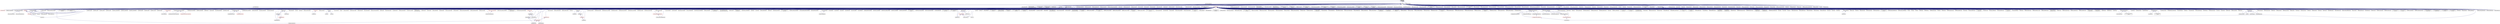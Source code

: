 digraph "latch.hpp"
{
  edge [fontname="Helvetica",fontsize="10",labelfontname="Helvetica",labelfontsize="10"];
  node [fontname="Helvetica",fontsize="10",shape=record];
  Node401 [label="latch.hpp",height=0.2,width=0.4,color="black", fillcolor="grey75", style="filled", fontcolor="black"];
  Node401 -> Node402 [dir="back",color="midnightblue",fontsize="10",style="solid",fontname="Helvetica"];
  Node402 [label="wait_on_latch.hpp",height=0.2,width=0.4,color="black", fillcolor="white", style="filled",URL="$d7/dc3/posix_2initializers_2wait__on__latch_8hpp.html"];
  Node402 -> Node403 [dir="back",color="midnightblue",fontsize="10",style="solid",fontname="Helvetica"];
  Node403 [label="initializers.hpp",height=0.2,width=0.4,color="black", fillcolor="white", style="filled",URL="$db/d4f/posix_2initializers_8hpp.html"];
  Node403 -> Node404 [dir="back",color="midnightblue",fontsize="10",style="solid",fontname="Helvetica"];
  Node404 [label="initializers.hpp",height=0.2,width=0.4,color="red", fillcolor="white", style="filled",URL="$db/d29/initializers_8hpp.html"];
  Node401 -> Node407 [dir="back",color="midnightblue",fontsize="10",style="solid",fontname="Helvetica"];
  Node407 [label="lcos.hpp",height=0.2,width=0.4,color="black", fillcolor="white", style="filled",URL="$d5/deb/lcos_8hpp.html"];
  Node407 -> Node408 [dir="back",color="midnightblue",fontsize="10",style="solid",fontname="Helvetica"];
  Node408 [label="allgather_and_gate.cpp",height=0.2,width=0.4,color="black", fillcolor="white", style="filled",URL="$d1/d56/allgather__and__gate_8cpp.html"];
  Node407 -> Node409 [dir="back",color="midnightblue",fontsize="10",style="solid",fontname="Helvetica"];
  Node409 [label="apex_balance.cpp",height=0.2,width=0.4,color="black", fillcolor="white", style="filled",URL="$d4/d8e/apex__balance_8cpp.html"];
  Node407 -> Node410 [dir="back",color="midnightblue",fontsize="10",style="solid",fontname="Helvetica"];
  Node410 [label="apex_policy_engine\l_active_thread_count.cpp",height=0.2,width=0.4,color="black", fillcolor="white", style="filled",URL="$d5/d01/apex__policy__engine__active__thread__count_8cpp.html"];
  Node407 -> Node411 [dir="back",color="midnightblue",fontsize="10",style="solid",fontname="Helvetica"];
  Node411 [label="apex_policy_engine\l_events.cpp",height=0.2,width=0.4,color="black", fillcolor="white", style="filled",URL="$df/d0f/apex__policy__engine__events_8cpp.html"];
  Node407 -> Node412 [dir="back",color="midnightblue",fontsize="10",style="solid",fontname="Helvetica"];
  Node412 [label="apex_policy_engine\l_periodic.cpp",height=0.2,width=0.4,color="black", fillcolor="white", style="filled",URL="$d5/d7b/apex__policy__engine__periodic_8cpp.html"];
  Node407 -> Node413 [dir="back",color="midnightblue",fontsize="10",style="solid",fontname="Helvetica"];
  Node413 [label="heartbeat.cpp",height=0.2,width=0.4,color="black", fillcolor="white", style="filled",URL="$d8/d98/heartbeat_8cpp.html"];
  Node407 -> Node414 [dir="back",color="midnightblue",fontsize="10",style="solid",fontname="Helvetica"];
  Node414 [label="hello_world_component.hpp",height=0.2,width=0.4,color="black", fillcolor="white", style="filled",URL="$df/df0/hello__world__component_8hpp.html"];
  Node414 -> Node415 [dir="back",color="midnightblue",fontsize="10",style="solid",fontname="Helvetica"];
  Node415 [label="hello_world_client.cpp",height=0.2,width=0.4,color="black", fillcolor="white", style="filled",URL="$d5/da6/hello__world__client_8cpp.html"];
  Node414 -> Node416 [dir="back",color="midnightblue",fontsize="10",style="solid",fontname="Helvetica"];
  Node416 [label="hello_world_component.cpp",height=0.2,width=0.4,color="black", fillcolor="white", style="filled",URL="$d8/daa/hello__world__component_8cpp.html"];
  Node407 -> Node417 [dir="back",color="midnightblue",fontsize="10",style="solid",fontname="Helvetica"];
  Node417 [label="row.hpp",height=0.2,width=0.4,color="black", fillcolor="white", style="filled",URL="$dc/d69/row_8hpp.html"];
  Node417 -> Node418 [dir="back",color="midnightblue",fontsize="10",style="solid",fontname="Helvetica"];
  Node418 [label="grid.hpp",height=0.2,width=0.4,color="red", fillcolor="white", style="filled",URL="$dc/d8a/grid_8hpp.html"];
  Node418 -> Node419 [dir="back",color="midnightblue",fontsize="10",style="solid",fontname="Helvetica"];
  Node419 [label="jacobi.cpp",height=0.2,width=0.4,color="black", fillcolor="white", style="filled",URL="$d2/d27/jacobi_8cpp.html"];
  Node418 -> Node420 [dir="back",color="midnightblue",fontsize="10",style="solid",fontname="Helvetica"];
  Node420 [label="solver.hpp",height=0.2,width=0.4,color="red", fillcolor="white", style="filled",URL="$db/d9a/server_2solver_8hpp.html"];
  Node420 -> Node422 [dir="back",color="midnightblue",fontsize="10",style="solid",fontname="Helvetica"];
  Node422 [label="solver.cpp",height=0.2,width=0.4,color="black", fillcolor="white", style="filled",URL="$d6/d94/solver_8cpp.html"];
  Node418 -> Node423 [dir="back",color="midnightblue",fontsize="10",style="solid",fontname="Helvetica"];
  Node423 [label="grid.cpp",height=0.2,width=0.4,color="black", fillcolor="white", style="filled",URL="$d6/d1b/jacobi__component_2grid_8cpp.html"];
  Node417 -> Node424 [dir="back",color="midnightblue",fontsize="10",style="solid",fontname="Helvetica"];
  Node424 [label="stencil_iterator.hpp",height=0.2,width=0.4,color="black", fillcolor="white", style="filled",URL="$dc/d5c/server_2stencil__iterator_8hpp.html"];
  Node424 -> Node420 [dir="back",color="midnightblue",fontsize="10",style="solid",fontname="Helvetica"];
  Node424 -> Node425 [dir="back",color="midnightblue",fontsize="10",style="solid",fontname="Helvetica"];
  Node425 [label="stencil_iterator.cpp",height=0.2,width=0.4,color="black", fillcolor="white", style="filled",URL="$d6/de1/server_2stencil__iterator_8cpp.html"];
  Node424 -> Node426 [dir="back",color="midnightblue",fontsize="10",style="solid",fontname="Helvetica"];
  Node426 [label="stencil_iterator.cpp",height=0.2,width=0.4,color="black", fillcolor="white", style="filled",URL="$d7/d71/stencil__iterator_8cpp.html"];
  Node417 -> Node423 [dir="back",color="midnightblue",fontsize="10",style="solid",fontname="Helvetica"];
  Node407 -> Node427 [dir="back",color="midnightblue",fontsize="10",style="solid",fontname="Helvetica"];
  Node427 [label="stencil_iterator.hpp",height=0.2,width=0.4,color="black", fillcolor="white", style="filled",URL="$d4/dc8/stencil__iterator_8hpp.html"];
  Node427 -> Node420 [dir="back",color="midnightblue",fontsize="10",style="solid",fontname="Helvetica"];
  Node427 -> Node424 [dir="back",color="midnightblue",fontsize="10",style="solid",fontname="Helvetica"];
  Node427 -> Node426 [dir="back",color="midnightblue",fontsize="10",style="solid",fontname="Helvetica"];
  Node407 -> Node424 [dir="back",color="midnightblue",fontsize="10",style="solid",fontname="Helvetica"];
  Node407 -> Node428 [dir="back",color="midnightblue",fontsize="10",style="solid",fontname="Helvetica"];
  Node428 [label="jacobi_hpx.cpp",height=0.2,width=0.4,color="black", fillcolor="white", style="filled",URL="$d8/d72/jacobi__hpx_8cpp.html"];
  Node407 -> Node429 [dir="back",color="midnightblue",fontsize="10",style="solid",fontname="Helvetica"];
  Node429 [label="jacobi_nonuniform_hpx.cpp",height=0.2,width=0.4,color="black", fillcolor="white", style="filled",URL="$de/d56/jacobi__nonuniform__hpx_8cpp.html"];
  Node407 -> Node430 [dir="back",color="midnightblue",fontsize="10",style="solid",fontname="Helvetica"];
  Node430 [label="enumerate_threads.cpp",height=0.2,width=0.4,color="black", fillcolor="white", style="filled",URL="$d3/dd4/enumerate__threads_8cpp.html"];
  Node407 -> Node431 [dir="back",color="midnightblue",fontsize="10",style="solid",fontname="Helvetica"];
  Node431 [label="fibonacci_await.cpp",height=0.2,width=0.4,color="black", fillcolor="white", style="filled",URL="$dc/d1c/fibonacci__await_8cpp.html"];
  Node407 -> Node432 [dir="back",color="midnightblue",fontsize="10",style="solid",fontname="Helvetica"];
  Node432 [label="fibonacci_dataflow.cpp",height=0.2,width=0.4,color="black", fillcolor="white", style="filled",URL="$df/d3d/fibonacci__dataflow_8cpp.html"];
  Node407 -> Node433 [dir="back",color="midnightblue",fontsize="10",style="solid",fontname="Helvetica"];
  Node433 [label="fibonacci_futures.cpp",height=0.2,width=0.4,color="black", fillcolor="white", style="filled",URL="$d6/de3/fibonacci__futures_8cpp.html"];
  Node407 -> Node434 [dir="back",color="midnightblue",fontsize="10",style="solid",fontname="Helvetica"];
  Node434 [label="fibonacci_futures_distributed.cpp",height=0.2,width=0.4,color="black", fillcolor="white", style="filled",URL="$d1/dc9/fibonacci__futures__distributed_8cpp.html"];
  Node407 -> Node435 [dir="back",color="midnightblue",fontsize="10",style="solid",fontname="Helvetica"];
  Node435 [label="fractals.cpp",height=0.2,width=0.4,color="black", fillcolor="white", style="filled",URL="$d8/d58/fractals_8cpp.html"];
  Node407 -> Node436 [dir="back",color="midnightblue",fontsize="10",style="solid",fontname="Helvetica"];
  Node436 [label="fractals_executor.cpp",height=0.2,width=0.4,color="black", fillcolor="white", style="filled",URL="$d9/da9/fractals__executor_8cpp.html"];
  Node407 -> Node437 [dir="back",color="midnightblue",fontsize="10",style="solid",fontname="Helvetica"];
  Node437 [label="fractals_struct.cpp",height=0.2,width=0.4,color="black", fillcolor="white", style="filled",URL="$d8/d2f/fractals__struct_8cpp.html"];
  Node407 -> Node438 [dir="back",color="midnightblue",fontsize="10",style="solid",fontname="Helvetica"];
  Node438 [label="hello_world.cpp",height=0.2,width=0.4,color="black", fillcolor="white", style="filled",URL="$d0/d67/hello__world_8cpp.html"];
  Node407 -> Node439 [dir="back",color="midnightblue",fontsize="10",style="solid",fontname="Helvetica"];
  Node439 [label="latch_local.cpp",height=0.2,width=0.4,color="black", fillcolor="white", style="filled",URL="$dd/dd3/latch__local_8cpp.html"];
  Node407 -> Node440 [dir="back",color="midnightblue",fontsize="10",style="solid",fontname="Helvetica"];
  Node440 [label="latch_remote.cpp",height=0.2,width=0.4,color="black", fillcolor="white", style="filled",URL="$df/d59/latch__remote_8cpp.html"];
  Node407 -> Node441 [dir="back",color="midnightblue",fontsize="10",style="solid",fontname="Helvetica"];
  Node441 [label="local_channel.cpp",height=0.2,width=0.4,color="black", fillcolor="white", style="filled",URL="$d0/d3e/local__channel_8cpp.html"];
  Node407 -> Node442 [dir="back",color="midnightblue",fontsize="10",style="solid",fontname="Helvetica"];
  Node442 [label="pingpong.cpp",height=0.2,width=0.4,color="black", fillcolor="white", style="filled",URL="$dd/d4d/pingpong_8cpp.html"];
  Node407 -> Node443 [dir="back",color="midnightblue",fontsize="10",style="solid",fontname="Helvetica"];
  Node443 [label="shared_mutex.cpp",height=0.2,width=0.4,color="black", fillcolor="white", style="filled",URL="$da/d0b/shared__mutex_8cpp.html"];
  Node407 -> Node444 [dir="back",color="midnightblue",fontsize="10",style="solid",fontname="Helvetica"];
  Node444 [label="wait_composition.cpp",height=0.2,width=0.4,color="black", fillcolor="white", style="filled",URL="$d6/d13/wait__composition_8cpp.html"];
  Node407 -> Node445 [dir="back",color="midnightblue",fontsize="10",style="solid",fontname="Helvetica"];
  Node445 [label="sheneos_compare.cpp",height=0.2,width=0.4,color="black", fillcolor="white", style="filled",URL="$dc/d11/sheneos__compare_8cpp.html"];
  Node407 -> Node446 [dir="back",color="midnightblue",fontsize="10",style="solid",fontname="Helvetica"];
  Node446 [label="spell_check_file.cpp",height=0.2,width=0.4,color="black", fillcolor="white", style="filled",URL="$df/df7/spell__check__file_8cpp.html"];
  Node407 -> Node447 [dir="back",color="midnightblue",fontsize="10",style="solid",fontname="Helvetica"];
  Node447 [label="spell_check_simple.cpp",height=0.2,width=0.4,color="black", fillcolor="white", style="filled",URL="$dd/d54/spell__check__simple_8cpp.html"];
  Node407 -> Node448 [dir="back",color="midnightblue",fontsize="10",style="solid",fontname="Helvetica"];
  Node448 [label="simple_central_tuplespace\l_client.cpp",height=0.2,width=0.4,color="black", fillcolor="white", style="filled",URL="$d1/d7b/simple__central__tuplespace__client_8cpp.html"];
  Node407 -> Node449 [dir="back",color="midnightblue",fontsize="10",style="solid",fontname="Helvetica"];
  Node449 [label="hpx.hpp",height=0.2,width=0.4,color="red", fillcolor="white", style="filled",URL="$d0/daa/hpx_8hpp.html"];
  Node449 -> Node450 [dir="back",color="midnightblue",fontsize="10",style="solid",fontname="Helvetica"];
  Node450 [label="1d_stencil_1.cpp",height=0.2,width=0.4,color="black", fillcolor="white", style="filled",URL="$d2/db1/1d__stencil__1_8cpp.html"];
  Node449 -> Node451 [dir="back",color="midnightblue",fontsize="10",style="solid",fontname="Helvetica"];
  Node451 [label="1d_stencil_2.cpp",height=0.2,width=0.4,color="black", fillcolor="white", style="filled",URL="$d3/dd1/1d__stencil__2_8cpp.html"];
  Node449 -> Node452 [dir="back",color="midnightblue",fontsize="10",style="solid",fontname="Helvetica"];
  Node452 [label="1d_stencil_3.cpp",height=0.2,width=0.4,color="black", fillcolor="white", style="filled",URL="$db/d19/1d__stencil__3_8cpp.html"];
  Node449 -> Node453 [dir="back",color="midnightblue",fontsize="10",style="solid",fontname="Helvetica"];
  Node453 [label="1d_stencil_4.cpp",height=0.2,width=0.4,color="black", fillcolor="white", style="filled",URL="$d1/d7d/1d__stencil__4_8cpp.html"];
  Node449 -> Node454 [dir="back",color="midnightblue",fontsize="10",style="solid",fontname="Helvetica"];
  Node454 [label="1d_stencil_4_parallel.cpp",height=0.2,width=0.4,color="black", fillcolor="white", style="filled",URL="$d6/d05/1d__stencil__4__parallel_8cpp.html"];
  Node449 -> Node455 [dir="back",color="midnightblue",fontsize="10",style="solid",fontname="Helvetica"];
  Node455 [label="1d_stencil_4_repart.cpp",height=0.2,width=0.4,color="black", fillcolor="white", style="filled",URL="$d0/d6b/1d__stencil__4__repart_8cpp.html"];
  Node449 -> Node456 [dir="back",color="midnightblue",fontsize="10",style="solid",fontname="Helvetica"];
  Node456 [label="1d_stencil_4_throttle.cpp",height=0.2,width=0.4,color="black", fillcolor="white", style="filled",URL="$d6/de5/1d__stencil__4__throttle_8cpp.html"];
  Node449 -> Node457 [dir="back",color="midnightblue",fontsize="10",style="solid",fontname="Helvetica"];
  Node457 [label="1d_stencil_5.cpp",height=0.2,width=0.4,color="black", fillcolor="white", style="filled",URL="$d7/d2a/1d__stencil__5_8cpp.html"];
  Node449 -> Node458 [dir="back",color="midnightblue",fontsize="10",style="solid",fontname="Helvetica"];
  Node458 [label="1d_stencil_6.cpp",height=0.2,width=0.4,color="black", fillcolor="white", style="filled",URL="$db/de7/1d__stencil__6_8cpp.html"];
  Node449 -> Node459 [dir="back",color="midnightblue",fontsize="10",style="solid",fontname="Helvetica"];
  Node459 [label="1d_stencil_7.cpp",height=0.2,width=0.4,color="black", fillcolor="white", style="filled",URL="$d4/d5a/1d__stencil__7_8cpp.html"];
  Node449 -> Node460 [dir="back",color="midnightblue",fontsize="10",style="solid",fontname="Helvetica"];
  Node460 [label="1d_stencil_8.cpp",height=0.2,width=0.4,color="black", fillcolor="white", style="filled",URL="$df/de0/1d__stencil__8_8cpp.html"];
  Node449 -> Node461 [dir="back",color="midnightblue",fontsize="10",style="solid",fontname="Helvetica"];
  Node461 [label="accumulator.cpp",height=0.2,width=0.4,color="black", fillcolor="white", style="filled",URL="$d1/d81/accumulator_8cpp.html"];
  Node449 -> Node462 [dir="back",color="midnightblue",fontsize="10",style="solid",fontname="Helvetica"];
  Node462 [label="accumulator.hpp",height=0.2,width=0.4,color="red", fillcolor="white", style="filled",URL="$d4/d9d/server_2accumulator_8hpp.html"];
  Node462 -> Node461 [dir="back",color="midnightblue",fontsize="10",style="solid",fontname="Helvetica"];
  Node449 -> Node465 [dir="back",color="midnightblue",fontsize="10",style="solid",fontname="Helvetica"];
  Node465 [label="template_function_accumulator.hpp",height=0.2,width=0.4,color="black", fillcolor="white", style="filled",URL="$d7/da6/server_2template__function__accumulator_8hpp.html"];
  Node465 -> Node466 [dir="back",color="midnightblue",fontsize="10",style="solid",fontname="Helvetica"];
  Node466 [label="template_function_accumulator.cpp",height=0.2,width=0.4,color="black", fillcolor="white", style="filled",URL="$d5/d02/template__function__accumulator_8cpp.html"];
  Node465 -> Node467 [dir="back",color="midnightblue",fontsize="10",style="solid",fontname="Helvetica"];
  Node467 [label="template_function_accumulator.hpp",height=0.2,width=0.4,color="red", fillcolor="white", style="filled",URL="$d3/de9/template__function__accumulator_8hpp.html"];
  Node449 -> Node469 [dir="back",color="midnightblue",fontsize="10",style="solid",fontname="Helvetica"];
  Node469 [label="template_accumulator.cpp",height=0.2,width=0.4,color="black", fillcolor="white", style="filled",URL="$d0/d4a/template__accumulator_8cpp.html"];
  Node449 -> Node466 [dir="back",color="midnightblue",fontsize="10",style="solid",fontname="Helvetica"];
  Node449 -> Node467 [dir="back",color="midnightblue",fontsize="10",style="solid",fontname="Helvetica"];
  Node449 -> Node470 [dir="back",color="midnightblue",fontsize="10",style="solid",fontname="Helvetica"];
  Node470 [label="allgather_module.cpp",height=0.2,width=0.4,color="black", fillcolor="white", style="filled",URL="$df/de4/allgather__module_8cpp.html"];
  Node449 -> Node471 [dir="back",color="midnightblue",fontsize="10",style="solid",fontname="Helvetica"];
  Node471 [label="allgather.cpp",height=0.2,width=0.4,color="black", fillcolor="white", style="filled",URL="$d7/d06/allgather_8cpp.html"];
  Node449 -> Node408 [dir="back",color="midnightblue",fontsize="10",style="solid",fontname="Helvetica"];
  Node449 -> Node472 [dir="back",color="midnightblue",fontsize="10",style="solid",fontname="Helvetica"];
  Node472 [label="ag_client.cpp",height=0.2,width=0.4,color="black", fillcolor="white", style="filled",URL="$d4/d5d/ag__client_8cpp.html"];
  Node449 -> Node473 [dir="back",color="midnightblue",fontsize="10",style="solid",fontname="Helvetica"];
  Node473 [label="hpx_thread_phase.cpp",height=0.2,width=0.4,color="black", fillcolor="white", style="filled",URL="$d5/dca/hpx__thread__phase_8cpp.html"];
  Node449 -> Node474 [dir="back",color="midnightblue",fontsize="10",style="solid",fontname="Helvetica"];
  Node474 [label="os_thread_num.cpp",height=0.2,width=0.4,color="black", fillcolor="white", style="filled",URL="$d2/dfb/os__thread__num_8cpp.html"];
  Node449 -> Node475 [dir="back",color="midnightblue",fontsize="10",style="solid",fontname="Helvetica"];
  Node475 [label="cancelable_action.cpp",height=0.2,width=0.4,color="black", fillcolor="white", style="filled",URL="$d5/d0c/cancelable__action_8cpp.html"];
  Node449 -> Node476 [dir="back",color="midnightblue",fontsize="10",style="solid",fontname="Helvetica"];
  Node476 [label="cancelable_action.hpp",height=0.2,width=0.4,color="black", fillcolor="white", style="filled",URL="$d5/d4d/server_2cancelable__action_8hpp.html"];
  Node476 -> Node475 [dir="back",color="midnightblue",fontsize="10",style="solid",fontname="Helvetica"];
  Node476 -> Node477 [dir="back",color="midnightblue",fontsize="10",style="solid",fontname="Helvetica"];
  Node477 [label="cancelable_action.hpp",height=0.2,width=0.4,color="red", fillcolor="white", style="filled",URL="$d0/da3/stubs_2cancelable__action_8hpp.html"];
  Node449 -> Node477 [dir="back",color="midnightblue",fontsize="10",style="solid",fontname="Helvetica"];
  Node449 -> Node479 [dir="back",color="midnightblue",fontsize="10",style="solid",fontname="Helvetica"];
  Node479 [label="cancelable_action_client.cpp",height=0.2,width=0.4,color="black", fillcolor="white", style="filled",URL="$d1/db8/cancelable__action__client_8cpp.html"];
  Node449 -> Node480 [dir="back",color="midnightblue",fontsize="10",style="solid",fontname="Helvetica"];
  Node480 [label="cublas_matmul.cpp",height=0.2,width=0.4,color="black", fillcolor="white", style="filled",URL="$dd/d84/cublas__matmul_8cpp.html"];
  Node449 -> Node481 [dir="back",color="midnightblue",fontsize="10",style="solid",fontname="Helvetica"];
  Node481 [label="win_perf_counters.cpp",height=0.2,width=0.4,color="black", fillcolor="white", style="filled",URL="$d8/d11/win__perf__counters_8cpp.html"];
  Node449 -> Node482 [dir="back",color="midnightblue",fontsize="10",style="solid",fontname="Helvetica"];
  Node482 [label="win_perf_counters.hpp",height=0.2,width=0.4,color="black", fillcolor="white", style="filled",URL="$d5/da7/win__perf__counters_8hpp.html"];
  Node449 -> Node414 [dir="back",color="midnightblue",fontsize="10",style="solid",fontname="Helvetica"];
  Node449 -> Node483 [dir="back",color="midnightblue",fontsize="10",style="solid",fontname="Helvetica"];
  Node483 [label="interpolate1d.cpp",height=0.2,width=0.4,color="black", fillcolor="white", style="filled",URL="$d0/d05/interpolate1d_8cpp.html"];
  Node449 -> Node484 [dir="back",color="midnightblue",fontsize="10",style="solid",fontname="Helvetica"];
  Node484 [label="partition.hpp",height=0.2,width=0.4,color="black", fillcolor="white", style="filled",URL="$d0/d7a/examples_2interpolate1d_2interpolate1d_2partition_8hpp.html"];
  Node484 -> Node483 [dir="back",color="midnightblue",fontsize="10",style="solid",fontname="Helvetica"];
  Node484 -> Node485 [dir="back",color="midnightblue",fontsize="10",style="solid",fontname="Helvetica"];
  Node485 [label="interpolate1d.hpp",height=0.2,width=0.4,color="red", fillcolor="white", style="filled",URL="$d4/dc7/interpolate1d_8hpp.html"];
  Node485 -> Node483 [dir="back",color="midnightblue",fontsize="10",style="solid",fontname="Helvetica"];
  Node449 -> Node487 [dir="back",color="midnightblue",fontsize="10",style="solid",fontname="Helvetica"];
  Node487 [label="partition.hpp",height=0.2,width=0.4,color="black", fillcolor="white", style="filled",URL="$d0/dff/examples_2interpolate1d_2interpolate1d_2server_2partition_8hpp.html"];
  Node487 -> Node484 [dir="back",color="midnightblue",fontsize="10",style="solid",fontname="Helvetica"];
  Node487 -> Node488 [dir="back",color="midnightblue",fontsize="10",style="solid",fontname="Helvetica"];
  Node488 [label="partition.cpp",height=0.2,width=0.4,color="black", fillcolor="white", style="filled",URL="$d0/d4f/examples_2interpolate1d_2interpolate1d_2server_2partition_8cpp.html"];
  Node449 -> Node485 [dir="back",color="midnightblue",fontsize="10",style="solid",fontname="Helvetica"];
  Node449 -> Node489 [dir="back",color="midnightblue",fontsize="10",style="solid",fontname="Helvetica"];
  Node489 [label="read_values.cpp",height=0.2,width=0.4,color="black", fillcolor="white", style="filled",URL="$d0/d8c/interpolate1d_2interpolate1d_2read__values_8cpp.html"];
  Node449 -> Node488 [dir="back",color="midnightblue",fontsize="10",style="solid",fontname="Helvetica"];
  Node449 -> Node419 [dir="back",color="midnightblue",fontsize="10",style="solid",fontname="Helvetica"];
  Node449 -> Node423 [dir="back",color="midnightblue",fontsize="10",style="solid",fontname="Helvetica"];
  Node449 -> Node490 [dir="back",color="midnightblue",fontsize="10",style="solid",fontname="Helvetica"];
  Node490 [label="row.cpp",height=0.2,width=0.4,color="black", fillcolor="white", style="filled",URL="$d3/d86/server_2row_8cpp.html"];
  Node449 -> Node422 [dir="back",color="midnightblue",fontsize="10",style="solid",fontname="Helvetica"];
  Node449 -> Node425 [dir="back",color="midnightblue",fontsize="10",style="solid",fontname="Helvetica"];
  Node449 -> Node426 [dir="back",color="midnightblue",fontsize="10",style="solid",fontname="Helvetica"];
  Node449 -> Node491 [dir="back",color="midnightblue",fontsize="10",style="solid",fontname="Helvetica"];
  Node491 [label="jacobi.cpp",height=0.2,width=0.4,color="black", fillcolor="white", style="filled",URL="$d3/d44/smp_2jacobi_8cpp.html"];
  Node449 -> Node428 [dir="back",color="midnightblue",fontsize="10",style="solid",fontname="Helvetica"];
  Node449 -> Node492 [dir="back",color="midnightblue",fontsize="10",style="solid",fontname="Helvetica"];
  Node492 [label="jacobi_nonuniform.cpp",height=0.2,width=0.4,color="black", fillcolor="white", style="filled",URL="$dd/ddc/jacobi__nonuniform_8cpp.html"];
  Node449 -> Node429 [dir="back",color="midnightblue",fontsize="10",style="solid",fontname="Helvetica"];
  Node449 -> Node493 [dir="back",color="midnightblue",fontsize="10",style="solid",fontname="Helvetica"];
  Node493 [label="nqueen.cpp",height=0.2,width=0.4,color="black", fillcolor="white", style="filled",URL="$db/dca/nqueen_8cpp.html"];
  Node449 -> Node494 [dir="back",color="midnightblue",fontsize="10",style="solid",fontname="Helvetica"];
  Node494 [label="nqueen.hpp",height=0.2,width=0.4,color="red", fillcolor="white", style="filled",URL="$de/d58/server_2nqueen_8hpp.html"];
  Node494 -> Node493 [dir="back",color="midnightblue",fontsize="10",style="solid",fontname="Helvetica"];
  Node449 -> Node497 [dir="back",color="midnightblue",fontsize="10",style="solid",fontname="Helvetica"];
  Node497 [label="nqueen_client.cpp",height=0.2,width=0.4,color="black", fillcolor="white", style="filled",URL="$d3/d5e/nqueen__client_8cpp.html"];
  Node449 -> Node498 [dir="back",color="midnightblue",fontsize="10",style="solid",fontname="Helvetica"];
  Node498 [label="sine.cpp",height=0.2,width=0.4,color="black", fillcolor="white", style="filled",URL="$d3/d0d/server_2sine_8cpp.html"];
  Node449 -> Node499 [dir="back",color="midnightblue",fontsize="10",style="solid",fontname="Helvetica"];
  Node499 [label="sine.hpp",height=0.2,width=0.4,color="black", fillcolor="white", style="filled",URL="$d8/dac/sine_8hpp.html"];
  Node499 -> Node498 [dir="back",color="midnightblue",fontsize="10",style="solid",fontname="Helvetica"];
  Node499 -> Node500 [dir="back",color="midnightblue",fontsize="10",style="solid",fontname="Helvetica"];
  Node500 [label="sine.cpp",height=0.2,width=0.4,color="black", fillcolor="white", style="filled",URL="$d5/dd8/sine_8cpp.html"];
  Node449 -> Node500 [dir="back",color="midnightblue",fontsize="10",style="solid",fontname="Helvetica"];
  Node449 -> Node501 [dir="back",color="midnightblue",fontsize="10",style="solid",fontname="Helvetica"];
  Node501 [label="sine_client.cpp",height=0.2,width=0.4,color="black", fillcolor="white", style="filled",URL="$db/d62/sine__client_8cpp.html"];
  Node449 -> Node502 [dir="back",color="midnightblue",fontsize="10",style="solid",fontname="Helvetica"];
  Node502 [label="qt.cpp",height=0.2,width=0.4,color="black", fillcolor="white", style="filled",URL="$df/d90/qt_8cpp.html"];
  Node449 -> Node503 [dir="back",color="midnightblue",fontsize="10",style="solid",fontname="Helvetica"];
  Node503 [label="queue_client.cpp",height=0.2,width=0.4,color="black", fillcolor="white", style="filled",URL="$d7/d96/queue__client_8cpp.html"];
  Node449 -> Node504 [dir="back",color="midnightblue",fontsize="10",style="solid",fontname="Helvetica"];
  Node504 [label="customize_async.cpp",height=0.2,width=0.4,color="black", fillcolor="white", style="filled",URL="$d0/d82/customize__async_8cpp.html"];
  Node449 -> Node505 [dir="back",color="midnightblue",fontsize="10",style="solid",fontname="Helvetica"];
  Node505 [label="data_actions.cpp",height=0.2,width=0.4,color="black", fillcolor="white", style="filled",URL="$dc/d68/data__actions_8cpp.html"];
  Node449 -> Node506 [dir="back",color="midnightblue",fontsize="10",style="solid",fontname="Helvetica"];
  Node506 [label="error_handling.cpp",height=0.2,width=0.4,color="black", fillcolor="white", style="filled",URL="$d9/d96/error__handling_8cpp.html"];
  Node449 -> Node507 [dir="back",color="midnightblue",fontsize="10",style="solid",fontname="Helvetica"];
  Node507 [label="event_synchronization.cpp",height=0.2,width=0.4,color="black", fillcolor="white", style="filled",URL="$d0/d35/event__synchronization_8cpp.html"];
  Node449 -> Node508 [dir="back",color="midnightblue",fontsize="10",style="solid",fontname="Helvetica"];
  Node508 [label="factorial.cpp",height=0.2,width=0.4,color="black", fillcolor="white", style="filled",URL="$d9/d00/factorial_8cpp.html"];
  Node449 -> Node509 [dir="back",color="midnightblue",fontsize="10",style="solid",fontname="Helvetica"];
  Node509 [label="file_serialization.cpp",height=0.2,width=0.4,color="black", fillcolor="white", style="filled",URL="$de/d58/file__serialization_8cpp.html"];
  Node449 -> Node510 [dir="back",color="midnightblue",fontsize="10",style="solid",fontname="Helvetica"];
  Node510 [label="init_globally.cpp",height=0.2,width=0.4,color="black", fillcolor="white", style="filled",URL="$d6/dad/init__globally_8cpp.html"];
  Node449 -> Node511 [dir="back",color="midnightblue",fontsize="10",style="solid",fontname="Helvetica"];
  Node511 [label="interest_calculator.cpp",height=0.2,width=0.4,color="black", fillcolor="white", style="filled",URL="$d2/d86/interest__calculator_8cpp.html"];
  Node449 -> Node512 [dir="back",color="midnightblue",fontsize="10",style="solid",fontname="Helvetica"];
  Node512 [label="non_atomic_rma.cpp",height=0.2,width=0.4,color="black", fillcolor="white", style="filled",URL="$d7/d8b/non__atomic__rma_8cpp.html"];
  Node449 -> Node513 [dir="back",color="midnightblue",fontsize="10",style="solid",fontname="Helvetica"];
  Node513 [label="partitioned_vector\l_spmd_foreach.cpp",height=0.2,width=0.4,color="black", fillcolor="white", style="filled",URL="$db/d7c/partitioned__vector__spmd__foreach_8cpp.html"];
  Node449 -> Node514 [dir="back",color="midnightblue",fontsize="10",style="solid",fontname="Helvetica"];
  Node514 [label="pipeline1.cpp",height=0.2,width=0.4,color="black", fillcolor="white", style="filled",URL="$d5/d77/pipeline1_8cpp.html"];
  Node449 -> Node515 [dir="back",color="midnightblue",fontsize="10",style="solid",fontname="Helvetica"];
  Node515 [label="quicksort.cpp",height=0.2,width=0.4,color="black", fillcolor="white", style="filled",URL="$d3/d1e/quicksort_8cpp.html"];
  Node449 -> Node516 [dir="back",color="midnightblue",fontsize="10",style="solid",fontname="Helvetica"];
  Node516 [label="receive_buffer.cpp",height=0.2,width=0.4,color="black", fillcolor="white", style="filled",URL="$d7/d10/receive__buffer_8cpp.html"];
  Node449 -> Node517 [dir="back",color="midnightblue",fontsize="10",style="solid",fontname="Helvetica"];
  Node517 [label="safe_object.cpp",height=0.2,width=0.4,color="black", fillcolor="white", style="filled",URL="$dd/d52/safe__object_8cpp.html"];
  Node449 -> Node518 [dir="back",color="midnightblue",fontsize="10",style="solid",fontname="Helvetica"];
  Node518 [label="sort_by_key_demo.cpp",height=0.2,width=0.4,color="black", fillcolor="white", style="filled",URL="$da/d20/sort__by__key__demo_8cpp.html"];
  Node449 -> Node519 [dir="back",color="midnightblue",fontsize="10",style="solid",fontname="Helvetica"];
  Node519 [label="timed_wake.cpp",height=0.2,width=0.4,color="black", fillcolor="white", style="filled",URL="$d8/df9/timed__wake_8cpp.html"];
  Node449 -> Node520 [dir="back",color="midnightblue",fontsize="10",style="solid",fontname="Helvetica"];
  Node520 [label="vector_counting_dotproduct.cpp",height=0.2,width=0.4,color="black", fillcolor="white", style="filled",URL="$df/de9/vector__counting__dotproduct_8cpp.html"];
  Node449 -> Node521 [dir="back",color="midnightblue",fontsize="10",style="solid",fontname="Helvetica"];
  Node521 [label="vector_zip_dotproduct.cpp",height=0.2,width=0.4,color="black", fillcolor="white", style="filled",URL="$dc/d18/vector__zip__dotproduct_8cpp.html"];
  Node449 -> Node522 [dir="back",color="midnightblue",fontsize="10",style="solid",fontname="Helvetica"];
  Node522 [label="zerocopy_rdma.cpp",height=0.2,width=0.4,color="black", fillcolor="white", style="filled",URL="$d1/dad/zerocopy__rdma_8cpp.html"];
  Node449 -> Node523 [dir="back",color="midnightblue",fontsize="10",style="solid",fontname="Helvetica"];
  Node523 [label="random_mem_access.cpp",height=0.2,width=0.4,color="black", fillcolor="white", style="filled",URL="$d1/d51/random__mem__access_8cpp.html"];
  Node449 -> Node524 [dir="back",color="midnightblue",fontsize="10",style="solid",fontname="Helvetica"];
  Node524 [label="random_mem_access.hpp",height=0.2,width=0.4,color="red", fillcolor="white", style="filled",URL="$d0/d19/server_2random__mem__access_8hpp.html"];
  Node524 -> Node523 [dir="back",color="midnightblue",fontsize="10",style="solid",fontname="Helvetica"];
  Node449 -> Node527 [dir="back",color="midnightblue",fontsize="10",style="solid",fontname="Helvetica"];
  Node527 [label="random_mem_access_client.cpp",height=0.2,width=0.4,color="black", fillcolor="white", style="filled",URL="$df/d1b/random__mem__access__client_8cpp.html"];
  Node449 -> Node528 [dir="back",color="midnightblue",fontsize="10",style="solid",fontname="Helvetica"];
  Node528 [label="oversubscribing_resource\l_partitioner.cpp",height=0.2,width=0.4,color="black", fillcolor="white", style="filled",URL="$dd/dee/oversubscribing__resource__partitioner_8cpp.html"];
  Node449 -> Node529 [dir="back",color="midnightblue",fontsize="10",style="solid",fontname="Helvetica"];
  Node529 [label="simple_resource_partitioner.cpp",height=0.2,width=0.4,color="black", fillcolor="white", style="filled",URL="$d5/df9/simple__resource__partitioner_8cpp.html"];
  Node449 -> Node530 [dir="back",color="midnightblue",fontsize="10",style="solid",fontname="Helvetica"];
  Node530 [label="dimension.hpp",height=0.2,width=0.4,color="red", fillcolor="white", style="filled",URL="$d6/d39/sheneos_2sheneos_2dimension_8hpp.html"];
  Node530 -> Node536 [dir="back",color="midnightblue",fontsize="10",style="solid",fontname="Helvetica"];
  Node536 [label="partition3d.hpp",height=0.2,width=0.4,color="black", fillcolor="white", style="filled",URL="$dd/dbf/server_2partition3d_8hpp.html"];
  Node536 -> Node537 [dir="back",color="midnightblue",fontsize="10",style="solid",fontname="Helvetica"];
  Node537 [label="partition3d.hpp",height=0.2,width=0.4,color="black", fillcolor="white", style="filled",URL="$d1/d50/partition3d_8hpp.html"];
  Node537 -> Node533 [dir="back",color="midnightblue",fontsize="10",style="solid",fontname="Helvetica"];
  Node533 [label="interpolator.cpp",height=0.2,width=0.4,color="black", fillcolor="white", style="filled",URL="$d5/d02/interpolator_8cpp.html"];
  Node537 -> Node538 [dir="back",color="midnightblue",fontsize="10",style="solid",fontname="Helvetica"];
  Node538 [label="interpolator.hpp",height=0.2,width=0.4,color="red", fillcolor="white", style="filled",URL="$dc/d3b/interpolator_8hpp.html"];
  Node538 -> Node533 [dir="back",color="midnightblue",fontsize="10",style="solid",fontname="Helvetica"];
  Node538 -> Node445 [dir="back",color="midnightblue",fontsize="10",style="solid",fontname="Helvetica"];
  Node538 -> Node540 [dir="back",color="midnightblue",fontsize="10",style="solid",fontname="Helvetica"];
  Node540 [label="sheneos_test.cpp",height=0.2,width=0.4,color="black", fillcolor="white", style="filled",URL="$d4/d6e/sheneos__test_8cpp.html"];
  Node536 -> Node535 [dir="back",color="midnightblue",fontsize="10",style="solid",fontname="Helvetica"];
  Node535 [label="partition3d.cpp",height=0.2,width=0.4,color="black", fillcolor="white", style="filled",URL="$de/d70/partition3d_8cpp.html"];
  Node449 -> Node533 [dir="back",color="midnightblue",fontsize="10",style="solid",fontname="Helvetica"];
  Node449 -> Node537 [dir="back",color="midnightblue",fontsize="10",style="solid",fontname="Helvetica"];
  Node449 -> Node536 [dir="back",color="midnightblue",fontsize="10",style="solid",fontname="Helvetica"];
  Node449 -> Node538 [dir="back",color="midnightblue",fontsize="10",style="solid",fontname="Helvetica"];
  Node449 -> Node541 [dir="back",color="midnightblue",fontsize="10",style="solid",fontname="Helvetica"];
  Node541 [label="configuration.hpp",height=0.2,width=0.4,color="red", fillcolor="white", style="filled",URL="$dc/d0a/configuration_8hpp.html"];
  Node541 -> Node538 [dir="back",color="midnightblue",fontsize="10",style="solid",fontname="Helvetica"];
  Node449 -> Node534 [dir="back",color="midnightblue",fontsize="10",style="solid",fontname="Helvetica"];
  Node534 [label="read_values.cpp",height=0.2,width=0.4,color="black", fillcolor="white", style="filled",URL="$d7/da4/sheneos_2sheneos_2read__values_8cpp.html"];
  Node449 -> Node535 [dir="back",color="midnightblue",fontsize="10",style="solid",fontname="Helvetica"];
  Node449 -> Node540 [dir="back",color="midnightblue",fontsize="10",style="solid",fontname="Helvetica"];
  Node449 -> Node543 [dir="back",color="midnightblue",fontsize="10",style="solid",fontname="Helvetica"];
  Node543 [label="startup_shutdown.cpp",height=0.2,width=0.4,color="black", fillcolor="white", style="filled",URL="$d3/dfc/server_2startup__shutdown_8cpp.html"];
  Node449 -> Node544 [dir="back",color="midnightblue",fontsize="10",style="solid",fontname="Helvetica"];
  Node544 [label="startup_shutdown.cpp",height=0.2,width=0.4,color="black", fillcolor="white", style="filled",URL="$d0/ddb/startup__shutdown_8cpp.html"];
  Node449 -> Node545 [dir="back",color="midnightblue",fontsize="10",style="solid",fontname="Helvetica"];
  Node545 [label="spin.cpp",height=0.2,width=0.4,color="black", fillcolor="white", style="filled",URL="$d7/df2/spin_8cpp.html"];
  Node449 -> Node546 [dir="back",color="midnightblue",fontsize="10",style="solid",fontname="Helvetica"];
  Node546 [label="throttle.cpp",height=0.2,width=0.4,color="black", fillcolor="white", style="filled",URL="$de/d56/server_2throttle_8cpp.html"];
  Node449 -> Node547 [dir="back",color="midnightblue",fontsize="10",style="solid",fontname="Helvetica"];
  Node547 [label="throttle.hpp",height=0.2,width=0.4,color="black", fillcolor="white", style="filled",URL="$db/dc9/server_2throttle_8hpp.html"];
  Node547 -> Node546 [dir="back",color="midnightblue",fontsize="10",style="solid",fontname="Helvetica"];
  Node547 -> Node548 [dir="back",color="midnightblue",fontsize="10",style="solid",fontname="Helvetica"];
  Node548 [label="throttle.hpp",height=0.2,width=0.4,color="black", fillcolor="white", style="filled",URL="$d5/dec/stubs_2throttle_8hpp.html"];
  Node548 -> Node549 [dir="back",color="midnightblue",fontsize="10",style="solid",fontname="Helvetica"];
  Node549 [label="throttle.hpp",height=0.2,width=0.4,color="red", fillcolor="white", style="filled",URL="$d2/d2e/throttle_8hpp.html"];
  Node549 -> Node550 [dir="back",color="midnightblue",fontsize="10",style="solid",fontname="Helvetica"];
  Node550 [label="throttle.cpp",height=0.2,width=0.4,color="black", fillcolor="white", style="filled",URL="$db/d02/throttle_8cpp.html"];
  Node449 -> Node548 [dir="back",color="midnightblue",fontsize="10",style="solid",fontname="Helvetica"];
  Node449 -> Node550 [dir="back",color="midnightblue",fontsize="10",style="solid",fontname="Helvetica"];
  Node449 -> Node549 [dir="back",color="midnightblue",fontsize="10",style="solid",fontname="Helvetica"];
  Node449 -> Node552 [dir="back",color="midnightblue",fontsize="10",style="solid",fontname="Helvetica"];
  Node552 [label="transpose_await.cpp",height=0.2,width=0.4,color="black", fillcolor="white", style="filled",URL="$de/d68/transpose__await_8cpp.html"];
  Node449 -> Node553 [dir="back",color="midnightblue",fontsize="10",style="solid",fontname="Helvetica"];
  Node553 [label="transpose_block.cpp",height=0.2,width=0.4,color="black", fillcolor="white", style="filled",URL="$d0/de1/transpose__block_8cpp.html"];
  Node449 -> Node554 [dir="back",color="midnightblue",fontsize="10",style="solid",fontname="Helvetica"];
  Node554 [label="transpose_block_numa.cpp",height=0.2,width=0.4,color="black", fillcolor="white", style="filled",URL="$dd/d3b/transpose__block__numa_8cpp.html"];
  Node449 -> Node555 [dir="back",color="midnightblue",fontsize="10",style="solid",fontname="Helvetica"];
  Node555 [label="transpose_serial.cpp",height=0.2,width=0.4,color="black", fillcolor="white", style="filled",URL="$db/d74/transpose__serial_8cpp.html"];
  Node449 -> Node556 [dir="back",color="midnightblue",fontsize="10",style="solid",fontname="Helvetica"];
  Node556 [label="transpose_serial_block.cpp",height=0.2,width=0.4,color="black", fillcolor="white", style="filled",URL="$d8/daa/transpose__serial__block_8cpp.html"];
  Node449 -> Node557 [dir="back",color="midnightblue",fontsize="10",style="solid",fontname="Helvetica"];
  Node557 [label="transpose_serial_vector.cpp",height=0.2,width=0.4,color="black", fillcolor="white", style="filled",URL="$d4/d04/transpose__serial__vector_8cpp.html"];
  Node449 -> Node558 [dir="back",color="midnightblue",fontsize="10",style="solid",fontname="Helvetica"];
  Node558 [label="transpose_smp.cpp",height=0.2,width=0.4,color="black", fillcolor="white", style="filled",URL="$d2/d99/transpose__smp_8cpp.html"];
  Node449 -> Node559 [dir="back",color="midnightblue",fontsize="10",style="solid",fontname="Helvetica"];
  Node559 [label="transpose_smp_block.cpp",height=0.2,width=0.4,color="black", fillcolor="white", style="filled",URL="$da/d4d/transpose__smp__block_8cpp.html"];
  Node449 -> Node560 [dir="back",color="midnightblue",fontsize="10",style="solid",fontname="Helvetica"];
  Node560 [label="simple_central_tuplespace.hpp",height=0.2,width=0.4,color="red", fillcolor="white", style="filled",URL="$db/d69/server_2simple__central__tuplespace_8hpp.html"];
  Node560 -> Node561 [dir="back",color="midnightblue",fontsize="10",style="solid",fontname="Helvetica"];
  Node561 [label="simple_central_tuplespace.cpp",height=0.2,width=0.4,color="black", fillcolor="white", style="filled",URL="$d3/dec/simple__central__tuplespace_8cpp.html"];
  Node449 -> Node564 [dir="back",color="midnightblue",fontsize="10",style="solid",fontname="Helvetica"];
  Node564 [label="tuples_warehouse.hpp",height=0.2,width=0.4,color="black", fillcolor="white", style="filled",URL="$da/de6/tuples__warehouse_8hpp.html"];
  Node564 -> Node560 [dir="back",color="midnightblue",fontsize="10",style="solid",fontname="Helvetica"];
  Node449 -> Node561 [dir="back",color="midnightblue",fontsize="10",style="solid",fontname="Helvetica"];
  Node449 -> Node565 [dir="back",color="midnightblue",fontsize="10",style="solid",fontname="Helvetica"];
  Node565 [label="hpx_runtime.cpp",height=0.2,width=0.4,color="black", fillcolor="white", style="filled",URL="$d7/d1e/hpx__runtime_8cpp.html"];
  Node449 -> Node566 [dir="back",color="midnightblue",fontsize="10",style="solid",fontname="Helvetica"];
  Node566 [label="synchronize.cpp",height=0.2,width=0.4,color="black", fillcolor="white", style="filled",URL="$da/da2/synchronize_8cpp.html"];
  Node449 -> Node567 [dir="back",color="midnightblue",fontsize="10",style="solid",fontname="Helvetica"];
  Node567 [label="agas_cache_timings.cpp",height=0.2,width=0.4,color="black", fillcolor="white", style="filled",URL="$dd/d37/agas__cache__timings_8cpp.html"];
  Node449 -> Node568 [dir="back",color="midnightblue",fontsize="10",style="solid",fontname="Helvetica"];
  Node568 [label="async_overheads.cpp",height=0.2,width=0.4,color="black", fillcolor="white", style="filled",URL="$de/da6/async__overheads_8cpp.html"];
  Node449 -> Node569 [dir="back",color="midnightblue",fontsize="10",style="solid",fontname="Helvetica"];
  Node569 [label="coroutines_call_overhead.cpp",height=0.2,width=0.4,color="black", fillcolor="white", style="filled",URL="$da/d1e/coroutines__call__overhead_8cpp.html"];
  Node449 -> Node570 [dir="back",color="midnightblue",fontsize="10",style="solid",fontname="Helvetica"];
  Node570 [label="foreach_scaling.cpp",height=0.2,width=0.4,color="black", fillcolor="white", style="filled",URL="$d4/d94/foreach__scaling_8cpp.html"];
  Node449 -> Node571 [dir="back",color="midnightblue",fontsize="10",style="solid",fontname="Helvetica"];
  Node571 [label="function_object_wrapper\l_overhead.cpp",height=0.2,width=0.4,color="black", fillcolor="white", style="filled",URL="$d5/d6f/function__object__wrapper__overhead_8cpp.html"];
  Node449 -> Node572 [dir="back",color="midnightblue",fontsize="10",style="solid",fontname="Helvetica"];
  Node572 [label="hpx_homogeneous_timed\l_task_spawn_executors.cpp",height=0.2,width=0.4,color="black", fillcolor="white", style="filled",URL="$d1/d3b/hpx__homogeneous__timed__task__spawn__executors_8cpp.html"];
  Node449 -> Node573 [dir="back",color="midnightblue",fontsize="10",style="solid",fontname="Helvetica"];
  Node573 [label="htts2_hpx.cpp",height=0.2,width=0.4,color="black", fillcolor="white", style="filled",URL="$d2/daf/htts2__hpx_8cpp.html"];
  Node449 -> Node574 [dir="back",color="midnightblue",fontsize="10",style="solid",fontname="Helvetica"];
  Node574 [label="partitioned_vector\l_foreach.cpp",height=0.2,width=0.4,color="black", fillcolor="white", style="filled",URL="$df/d5f/partitioned__vector__foreach_8cpp.html"];
  Node449 -> Node575 [dir="back",color="midnightblue",fontsize="10",style="solid",fontname="Helvetica"];
  Node575 [label="serialization_overhead.cpp",height=0.2,width=0.4,color="black", fillcolor="white", style="filled",URL="$d3/df8/serialization__overhead_8cpp.html"];
  Node449 -> Node576 [dir="back",color="midnightblue",fontsize="10",style="solid",fontname="Helvetica"];
  Node576 [label="sizeof.cpp",height=0.2,width=0.4,color="black", fillcolor="white", style="filled",URL="$d3/d0f/sizeof_8cpp.html"];
  Node449 -> Node577 [dir="back",color="midnightblue",fontsize="10",style="solid",fontname="Helvetica"];
  Node577 [label="skynet.cpp",height=0.2,width=0.4,color="black", fillcolor="white", style="filled",URL="$d0/dc3/skynet_8cpp.html"];
  Node449 -> Node578 [dir="back",color="midnightblue",fontsize="10",style="solid",fontname="Helvetica"];
  Node578 [label="stencil3_iterators.cpp",height=0.2,width=0.4,color="black", fillcolor="white", style="filled",URL="$db/d9e/stencil3__iterators_8cpp.html"];
  Node449 -> Node579 [dir="back",color="midnightblue",fontsize="10",style="solid",fontname="Helvetica"];
  Node579 [label="stream.cpp",height=0.2,width=0.4,color="black", fillcolor="white", style="filled",URL="$da/d5f/stream_8cpp.html"];
  Node449 -> Node580 [dir="back",color="midnightblue",fontsize="10",style="solid",fontname="Helvetica"];
  Node580 [label="timed_task_spawn.cpp",height=0.2,width=0.4,color="black", fillcolor="white", style="filled",URL="$df/de1/timed__task__spawn_8cpp.html"];
  Node449 -> Node581 [dir="back",color="midnightblue",fontsize="10",style="solid",fontname="Helvetica"];
  Node581 [label="transform_reduce_binary\l_scaling.cpp",height=0.2,width=0.4,color="black", fillcolor="white", style="filled",URL="$d1/dae/transform__reduce__binary__scaling_8cpp.html"];
  Node449 -> Node582 [dir="back",color="midnightblue",fontsize="10",style="solid",fontname="Helvetica"];
  Node582 [label="transform_reduce_scaling.cpp",height=0.2,width=0.4,color="black", fillcolor="white", style="filled",URL="$db/d2a/transform__reduce__scaling_8cpp.html"];
  Node449 -> Node583 [dir="back",color="midnightblue",fontsize="10",style="solid",fontname="Helvetica"];
  Node583 [label="minmax_element_performance.cpp",height=0.2,width=0.4,color="black", fillcolor="white", style="filled",URL="$d9/d93/minmax__element__performance_8cpp.html"];
  Node449 -> Node584 [dir="back",color="midnightblue",fontsize="10",style="solid",fontname="Helvetica"];
  Node584 [label="barrier_performance.cpp",height=0.2,width=0.4,color="black", fillcolor="white", style="filled",URL="$d6/d6c/barrier__performance_8cpp.html"];
  Node449 -> Node585 [dir="back",color="midnightblue",fontsize="10",style="solid",fontname="Helvetica"];
  Node585 [label="network_storage.cpp",height=0.2,width=0.4,color="black", fillcolor="white", style="filled",URL="$db/daa/network__storage_8cpp.html"];
  Node449 -> Node586 [dir="back",color="midnightblue",fontsize="10",style="solid",fontname="Helvetica"];
  Node586 [label="simple_profiler.hpp",height=0.2,width=0.4,color="black", fillcolor="white", style="filled",URL="$d8/d02/simple__profiler_8hpp.html"];
  Node586 -> Node585 [dir="back",color="midnightblue",fontsize="10",style="solid",fontname="Helvetica"];
  Node449 -> Node587 [dir="back",color="midnightblue",fontsize="10",style="solid",fontname="Helvetica"];
  Node587 [label="osu_bcast.cpp",height=0.2,width=0.4,color="black", fillcolor="white", style="filled",URL="$d3/dca/osu__bcast_8cpp.html"];
  Node449 -> Node588 [dir="back",color="midnightblue",fontsize="10",style="solid",fontname="Helvetica"];
  Node588 [label="osu_bibw.cpp",height=0.2,width=0.4,color="black", fillcolor="white", style="filled",URL="$d2/d04/osu__bibw_8cpp.html"];
  Node449 -> Node589 [dir="back",color="midnightblue",fontsize="10",style="solid",fontname="Helvetica"];
  Node589 [label="osu_bw.cpp",height=0.2,width=0.4,color="black", fillcolor="white", style="filled",URL="$d4/d20/osu__bw_8cpp.html"];
  Node449 -> Node590 [dir="back",color="midnightblue",fontsize="10",style="solid",fontname="Helvetica"];
  Node590 [label="osu_latency.cpp",height=0.2,width=0.4,color="black", fillcolor="white", style="filled",URL="$df/d58/osu__latency_8cpp.html"];
  Node449 -> Node591 [dir="back",color="midnightblue",fontsize="10",style="solid",fontname="Helvetica"];
  Node591 [label="osu_multi_lat.cpp",height=0.2,width=0.4,color="black", fillcolor="white", style="filled",URL="$d7/d91/osu__multi__lat_8cpp.html"];
  Node449 -> Node592 [dir="back",color="midnightblue",fontsize="10",style="solid",fontname="Helvetica"];
  Node592 [label="osu_scatter.cpp",height=0.2,width=0.4,color="black", fillcolor="white", style="filled",URL="$d4/d4c/osu__scatter_8cpp.html"];
  Node449 -> Node593 [dir="back",color="midnightblue",fontsize="10",style="solid",fontname="Helvetica"];
  Node593 [label="pingpong_performance.cpp",height=0.2,width=0.4,color="black", fillcolor="white", style="filled",URL="$de/d03/pingpong__performance_8cpp.html"];
  Node449 -> Node594 [dir="back",color="midnightblue",fontsize="10",style="solid",fontname="Helvetica"];
  Node594 [label="benchmark_is_heap.cpp",height=0.2,width=0.4,color="black", fillcolor="white", style="filled",URL="$da/d4f/benchmark__is__heap_8cpp.html"];
  Node449 -> Node595 [dir="back",color="midnightblue",fontsize="10",style="solid",fontname="Helvetica"];
  Node595 [label="benchmark_is_heap_until.cpp",height=0.2,width=0.4,color="black", fillcolor="white", style="filled",URL="$dc/df5/benchmark__is__heap__until_8cpp.html"];
  Node449 -> Node596 [dir="back",color="midnightblue",fontsize="10",style="solid",fontname="Helvetica"];
  Node596 [label="benchmark_merge.cpp",height=0.2,width=0.4,color="black", fillcolor="white", style="filled",URL="$dd/d49/benchmark__merge_8cpp.html"];
  Node449 -> Node597 [dir="back",color="midnightblue",fontsize="10",style="solid",fontname="Helvetica"];
  Node597 [label="benchmark_partition.cpp",height=0.2,width=0.4,color="black", fillcolor="white", style="filled",URL="$d9/d88/benchmark__partition_8cpp.html"];
  Node449 -> Node598 [dir="back",color="midnightblue",fontsize="10",style="solid",fontname="Helvetica"];
  Node598 [label="benchmark_partition\l_copy.cpp",height=0.2,width=0.4,color="black", fillcolor="white", style="filled",URL="$d3/d0e/benchmark__partition__copy_8cpp.html"];
  Node449 -> Node599 [dir="back",color="midnightblue",fontsize="10",style="solid",fontname="Helvetica"];
  Node599 [label="benchmark_unique_copy.cpp",height=0.2,width=0.4,color="black", fillcolor="white", style="filled",URL="$d9/d53/benchmark__unique__copy_8cpp.html"];
  Node449 -> Node600 [dir="back",color="midnightblue",fontsize="10",style="solid",fontname="Helvetica"];
  Node600 [label="action_move_semantics.cpp",height=0.2,width=0.4,color="black", fillcolor="white", style="filled",URL="$d4/db3/action__move__semantics_8cpp.html"];
  Node449 -> Node601 [dir="back",color="midnightblue",fontsize="10",style="solid",fontname="Helvetica"];
  Node601 [label="movable_objects.cpp",height=0.2,width=0.4,color="black", fillcolor="white", style="filled",URL="$d8/d65/movable__objects_8cpp.html"];
  Node449 -> Node602 [dir="back",color="midnightblue",fontsize="10",style="solid",fontname="Helvetica"];
  Node602 [label="duplicate_id_registration\l_1596.cpp",height=0.2,width=0.4,color="black", fillcolor="white", style="filled",URL="$db/d8d/duplicate__id__registration__1596_8cpp.html"];
  Node449 -> Node603 [dir="back",color="midnightblue",fontsize="10",style="solid",fontname="Helvetica"];
  Node603 [label="pass_by_value_id_type\l_action.cpp",height=0.2,width=0.4,color="black", fillcolor="white", style="filled",URL="$d0/de6/pass__by__value__id__type__action_8cpp.html"];
  Node449 -> Node604 [dir="back",color="midnightblue",fontsize="10",style="solid",fontname="Helvetica"];
  Node604 [label="register_with_basename\l_1804.cpp",height=0.2,width=0.4,color="black", fillcolor="white", style="filled",URL="$db/d95/register__with__basename__1804_8cpp.html"];
  Node449 -> Node605 [dir="back",color="midnightblue",fontsize="10",style="solid",fontname="Helvetica"];
  Node605 [label="send_gid_keep_component\l_1624.cpp",height=0.2,width=0.4,color="black", fillcolor="white", style="filled",URL="$d9/d49/send__gid__keep__component__1624_8cpp.html"];
  Node449 -> Node606 [dir="back",color="midnightblue",fontsize="10",style="solid",fontname="Helvetica"];
  Node606 [label="algorithms.cc",height=0.2,width=0.4,color="black", fillcolor="white", style="filled",URL="$d5/d1b/algorithms_8cc.html"];
  Node449 -> Node607 [dir="back",color="midnightblue",fontsize="10",style="solid",fontname="Helvetica"];
  Node607 [label="matrix_hpx.hh",height=0.2,width=0.4,color="black", fillcolor="white", style="filled",URL="$d5/d89/matrix__hpx_8hh.html"];
  Node607 -> Node608 [dir="back",color="midnightblue",fontsize="10",style="solid",fontname="Helvetica"];
  Node608 [label="block_matrix.hh",height=0.2,width=0.4,color="red", fillcolor="white", style="filled",URL="$dc/de8/block__matrix_8hh.html"];
  Node608 -> Node606 [dir="back",color="midnightblue",fontsize="10",style="solid",fontname="Helvetica"];
  Node608 -> Node612 [dir="back",color="midnightblue",fontsize="10",style="solid",fontname="Helvetica"];
  Node612 [label="block_matrix.cc",height=0.2,width=0.4,color="black", fillcolor="white", style="filled",URL="$de/d88/block__matrix_8cc.html"];
  Node608 -> Node611 [dir="back",color="midnightblue",fontsize="10",style="solid",fontname="Helvetica"];
  Node611 [label="tests.cc",height=0.2,width=0.4,color="black", fillcolor="white", style="filled",URL="$d6/d96/tests_8cc.html"];
  Node607 -> Node606 [dir="back",color="midnightblue",fontsize="10",style="solid",fontname="Helvetica"];
  Node607 -> Node610 [dir="back",color="midnightblue",fontsize="10",style="solid",fontname="Helvetica"];
  Node610 [label="matrix_hpx.cc",height=0.2,width=0.4,color="black", fillcolor="white", style="filled",URL="$d7/d32/matrix__hpx_8cc.html"];
  Node449 -> Node608 [dir="back",color="midnightblue",fontsize="10",style="solid",fontname="Helvetica"];
  Node449 -> Node612 [dir="back",color="midnightblue",fontsize="10",style="solid",fontname="Helvetica"];
  Node449 -> Node613 [dir="back",color="midnightblue",fontsize="10",style="solid",fontname="Helvetica"];
  Node613 [label="main.cc",height=0.2,width=0.4,color="black", fillcolor="white", style="filled",URL="$d9/d0f/main_8cc.html"];
  Node449 -> Node614 [dir="back",color="midnightblue",fontsize="10",style="solid",fontname="Helvetica"];
  Node614 [label="matrix.cc",height=0.2,width=0.4,color="black", fillcolor="white", style="filled",URL="$d7/dea/matrix_8cc.html"];
  Node449 -> Node610 [dir="back",color="midnightblue",fontsize="10",style="solid",fontname="Helvetica"];
  Node449 -> Node611 [dir="back",color="midnightblue",fontsize="10",style="solid",fontname="Helvetica"];
  Node449 -> Node615 [dir="back",color="midnightblue",fontsize="10",style="solid",fontname="Helvetica"];
  Node615 [label="client_1950.cpp",height=0.2,width=0.4,color="black", fillcolor="white", style="filled",URL="$d0/d79/client__1950_8cpp.html"];
  Node449 -> Node616 [dir="back",color="midnightblue",fontsize="10",style="solid",fontname="Helvetica"];
  Node616 [label="commandline_options\l_1437.cpp",height=0.2,width=0.4,color="black", fillcolor="white", style="filled",URL="$d5/dbd/commandline__options__1437_8cpp.html"];
  Node449 -> Node617 [dir="back",color="midnightblue",fontsize="10",style="solid",fontname="Helvetica"];
  Node617 [label="moveonly_constructor\l_arguments_1405.cpp",height=0.2,width=0.4,color="black", fillcolor="white", style="filled",URL="$d3/dcf/moveonly__constructor__arguments__1405_8cpp.html"];
  Node449 -> Node618 [dir="back",color="midnightblue",fontsize="10",style="solid",fontname="Helvetica"];
  Node618 [label="partitioned_vector\l_2201.cpp",height=0.2,width=0.4,color="black", fillcolor="white", style="filled",URL="$dc/d39/partitioned__vector__2201_8cpp.html"];
  Node449 -> Node619 [dir="back",color="midnightblue",fontsize="10",style="solid",fontname="Helvetica"];
  Node619 [label="dynamic_counters_loaded\l_1508.cpp",height=0.2,width=0.4,color="black", fillcolor="white", style="filled",URL="$db/d58/dynamic__counters__loaded__1508_8cpp.html"];
  Node449 -> Node620 [dir="back",color="midnightblue",fontsize="10",style="solid",fontname="Helvetica"];
  Node620 [label="id_type_ref_counting\l_1032.cpp",height=0.2,width=0.4,color="black", fillcolor="white", style="filled",URL="$d8/dfd/id__type__ref__counting__1032_8cpp.html"];
  Node449 -> Node621 [dir="back",color="midnightblue",fontsize="10",style="solid",fontname="Helvetica"];
  Node621 [label="lost_output_2236.cpp",height=0.2,width=0.4,color="black", fillcolor="white", style="filled",URL="$db/dd0/lost__output__2236_8cpp.html"];
  Node449 -> Node622 [dir="back",color="midnightblue",fontsize="10",style="solid",fontname="Helvetica"];
  Node622 [label="no_output_1173.cpp",height=0.2,width=0.4,color="black", fillcolor="white", style="filled",URL="$de/d67/no__output__1173_8cpp.html"];
  Node449 -> Node623 [dir="back",color="midnightblue",fontsize="10",style="solid",fontname="Helvetica"];
  Node623 [label="after_588.cpp",height=0.2,width=0.4,color="black", fillcolor="white", style="filled",URL="$dc/dc0/after__588_8cpp.html"];
  Node449 -> Node624 [dir="back",color="midnightblue",fontsize="10",style="solid",fontname="Helvetica"];
  Node624 [label="async_callback_with\l_bound_callback.cpp",height=0.2,width=0.4,color="black", fillcolor="white", style="filled",URL="$d2/dae/async__callback__with__bound__callback_8cpp.html"];
  Node449 -> Node625 [dir="back",color="midnightblue",fontsize="10",style="solid",fontname="Helvetica"];
  Node625 [label="async_unwrap_1037.cpp",height=0.2,width=0.4,color="black", fillcolor="white", style="filled",URL="$d4/d13/async__unwrap__1037_8cpp.html"];
  Node449 -> Node626 [dir="back",color="midnightblue",fontsize="10",style="solid",fontname="Helvetica"];
  Node626 [label="barrier_hang.cpp",height=0.2,width=0.4,color="black", fillcolor="white", style="filled",URL="$dd/d8b/barrier__hang_8cpp.html"];
  Node449 -> Node627 [dir="back",color="midnightblue",fontsize="10",style="solid",fontname="Helvetica"];
  Node627 [label="call_promise_get_gid\l_more_than_once.cpp",height=0.2,width=0.4,color="black", fillcolor="white", style="filled",URL="$d4/dd8/call__promise__get__gid__more__than__once_8cpp.html"];
  Node449 -> Node628 [dir="back",color="midnightblue",fontsize="10",style="solid",fontname="Helvetica"];
  Node628 [label="channel_register_as\l_2722.cpp",height=0.2,width=0.4,color="black", fillcolor="white", style="filled",URL="$d4/d98/channel__register__as__2722_8cpp.html"];
  Node449 -> Node629 [dir="back",color="midnightblue",fontsize="10",style="solid",fontname="Helvetica"];
  Node629 [label="dataflow_action_2008.cpp",height=0.2,width=0.4,color="black", fillcolor="white", style="filled",URL="$da/dad/dataflow__action__2008_8cpp.html"];
  Node449 -> Node630 [dir="back",color="midnightblue",fontsize="10",style="solid",fontname="Helvetica"];
  Node630 [label="dataflow_const_functor\l_773.cpp",height=0.2,width=0.4,color="black", fillcolor="white", style="filled",URL="$d3/df2/dataflow__const__functor__773_8cpp.html"];
  Node449 -> Node631 [dir="back",color="midnightblue",fontsize="10",style="solid",fontname="Helvetica"];
  Node631 [label="dataflow_future_swap.cpp",height=0.2,width=0.4,color="black", fillcolor="white", style="filled",URL="$dc/d8c/dataflow__future__swap_8cpp.html"];
  Node449 -> Node632 [dir="back",color="midnightblue",fontsize="10",style="solid",fontname="Helvetica"];
  Node632 [label="dataflow_future_swap2.cpp",height=0.2,width=0.4,color="black", fillcolor="white", style="filled",URL="$d1/db3/dataflow__future__swap2_8cpp.html"];
  Node449 -> Node633 [dir="back",color="midnightblue",fontsize="10",style="solid",fontname="Helvetica"];
  Node633 [label="dataflow_launch_775.cpp",height=0.2,width=0.4,color="black", fillcolor="white", style="filled",URL="$d7/d0d/dataflow__launch__775_8cpp.html"];
  Node449 -> Node634 [dir="back",color="midnightblue",fontsize="10",style="solid",fontname="Helvetica"];
  Node634 [label="dataflow_recursion\l_1613.cpp",height=0.2,width=0.4,color="black", fillcolor="white", style="filled",URL="$d0/d1f/dataflow__recursion__1613_8cpp.html"];
  Node449 -> Node635 [dir="back",color="midnightblue",fontsize="10",style="solid",fontname="Helvetica"];
  Node635 [label="dataflow_using_774.cpp",height=0.2,width=0.4,color="black", fillcolor="white", style="filled",URL="$d7/dfa/dataflow__using__774_8cpp.html"];
  Node449 -> Node636 [dir="back",color="midnightblue",fontsize="10",style="solid",fontname="Helvetica"];
  Node636 [label="exception_from_continuation\l_1613.cpp",height=0.2,width=0.4,color="black", fillcolor="white", style="filled",URL="$db/d28/exception__from__continuation__1613_8cpp.html"];
  Node449 -> Node637 [dir="back",color="midnightblue",fontsize="10",style="solid",fontname="Helvetica"];
  Node637 [label="fail_future_2667.cpp",height=0.2,width=0.4,color="black", fillcolor="white", style="filled",URL="$db/d7e/fail__future__2667_8cpp.html"];
  Node449 -> Node638 [dir="back",color="midnightblue",fontsize="10",style="solid",fontname="Helvetica"];
  Node638 [label="future_2667.cpp",height=0.2,width=0.4,color="black", fillcolor="white", style="filled",URL="$d2/dfd/future__2667_8cpp.html"];
  Node449 -> Node639 [dir="back",color="midnightblue",fontsize="10",style="solid",fontname="Helvetica"];
  Node639 [label="future_790.cpp",height=0.2,width=0.4,color="black", fillcolor="white", style="filled",URL="$de/d3d/future__790_8cpp.html"];
  Node449 -> Node640 [dir="back",color="midnightblue",fontsize="10",style="solid",fontname="Helvetica"];
  Node640 [label="future_unwrap_1182.cpp",height=0.2,width=0.4,color="black", fillcolor="white", style="filled",URL="$df/d7a/future__unwrap__1182_8cpp.html"];
  Node449 -> Node641 [dir="back",color="midnightblue",fontsize="10",style="solid",fontname="Helvetica"];
  Node641 [label="future_unwrap_878.cpp",height=0.2,width=0.4,color="black", fillcolor="white", style="filled",URL="$d9/ddf/future__unwrap__878_8cpp.html"];
  Node449 -> Node642 [dir="back",color="midnightblue",fontsize="10",style="solid",fontname="Helvetica"];
  Node642 [label="ignore_while_locked\l_1485.cpp",height=0.2,width=0.4,color="black", fillcolor="white", style="filled",URL="$db/d24/ignore__while__locked__1485_8cpp.html"];
  Node449 -> Node643 [dir="back",color="midnightblue",fontsize="10",style="solid",fontname="Helvetica"];
  Node643 [label="lifetime_588.cpp",height=0.2,width=0.4,color="black", fillcolor="white", style="filled",URL="$d7/dca/lifetime__588_8cpp.html"];
  Node449 -> Node644 [dir="back",color="midnightblue",fontsize="10",style="solid",fontname="Helvetica"];
  Node644 [label="lifetime_588_1.cpp",height=0.2,width=0.4,color="black", fillcolor="white", style="filled",URL="$de/d75/lifetime__588__1_8cpp.html"];
  Node449 -> Node645 [dir="back",color="midnightblue",fontsize="10",style="solid",fontname="Helvetica"];
  Node645 [label="multiple_gather_ops\l_2001.cpp",height=0.2,width=0.4,color="black", fillcolor="white", style="filled",URL="$d3/d95/multiple__gather__ops__2001_8cpp.html"];
  Node449 -> Node646 [dir="back",color="midnightblue",fontsize="10",style="solid",fontname="Helvetica"];
  Node646 [label="promise_1620.cpp",height=0.2,width=0.4,color="black", fillcolor="white", style="filled",URL="$d2/d67/promise__1620_8cpp.html"];
  Node449 -> Node647 [dir="back",color="midnightblue",fontsize="10",style="solid",fontname="Helvetica"];
  Node647 [label="promise_leak_996.cpp",height=0.2,width=0.4,color="black", fillcolor="white", style="filled",URL="$d0/d7e/promise__leak__996_8cpp.html"];
  Node449 -> Node648 [dir="back",color="midnightblue",fontsize="10",style="solid",fontname="Helvetica"];
  Node648 [label="receive_buffer_1733.cpp",height=0.2,width=0.4,color="black", fillcolor="white", style="filled",URL="$d1/d0e/receive__buffer__1733_8cpp.html"];
  Node449 -> Node649 [dir="back",color="midnightblue",fontsize="10",style="solid",fontname="Helvetica"];
  Node649 [label="safely_destroy_promise\l_1481.cpp",height=0.2,width=0.4,color="black", fillcolor="white", style="filled",URL="$dd/d62/safely__destroy__promise__1481_8cpp.html"];
  Node449 -> Node650 [dir="back",color="midnightblue",fontsize="10",style="solid",fontname="Helvetica"];
  Node650 [label="set_hpx_limit_798.cpp",height=0.2,width=0.4,color="black", fillcolor="white", style="filled",URL="$d2/dfb/set__hpx__limit__798_8cpp.html"];
  Node449 -> Node651 [dir="back",color="midnightblue",fontsize="10",style="solid",fontname="Helvetica"];
  Node651 [label="shared_mutex_1702.cpp",height=0.2,width=0.4,color="black", fillcolor="white", style="filled",URL="$d2/d66/shared__mutex__1702_8cpp.html"];
  Node449 -> Node652 [dir="back",color="midnightblue",fontsize="10",style="solid",fontname="Helvetica"];
  Node652 [label="shared_stated_leaked\l_1211.cpp",height=0.2,width=0.4,color="black", fillcolor="white", style="filled",URL="$dc/dce/shared__stated__leaked__1211_8cpp.html"];
  Node449 -> Node653 [dir="back",color="midnightblue",fontsize="10",style="solid",fontname="Helvetica"];
  Node653 [label="split_future_2246.cpp",height=0.2,width=0.4,color="black", fillcolor="white", style="filled",URL="$db/d2b/split__future__2246_8cpp.html"];
  Node449 -> Node654 [dir="back",color="midnightblue",fontsize="10",style="solid",fontname="Helvetica"];
  Node654 [label="wait_all_hang_1946.cpp",height=0.2,width=0.4,color="black", fillcolor="white", style="filled",URL="$d5/d69/wait__all__hang__1946_8cpp.html"];
  Node449 -> Node655 [dir="back",color="midnightblue",fontsize="10",style="solid",fontname="Helvetica"];
  Node655 [label="wait_for_1751.cpp",height=0.2,width=0.4,color="black", fillcolor="white", style="filled",URL="$d9/d48/wait__for__1751_8cpp.html"];
  Node449 -> Node656 [dir="back",color="midnightblue",fontsize="10",style="solid",fontname="Helvetica"];
  Node656 [label="when_all_vectors_1623.cpp",height=0.2,width=0.4,color="black", fillcolor="white", style="filled",URL="$dd/d2e/when__all__vectors__1623_8cpp.html"];
  Node449 -> Node657 [dir="back",color="midnightblue",fontsize="10",style="solid",fontname="Helvetica"];
  Node657 [label="multiple_init.cpp",height=0.2,width=0.4,color="black", fillcolor="white", style="filled",URL="$df/d43/multiple__init_8cpp.html"];
  Node449 -> Node658 [dir="back",color="midnightblue",fontsize="10",style="solid",fontname="Helvetica"];
  Node658 [label="is_executor_1691.cpp",height=0.2,width=0.4,color="black", fillcolor="white", style="filled",URL="$d2/d1e/is__executor__1691_8cpp.html"];
  Node449 -> Node659 [dir="back",color="midnightblue",fontsize="10",style="solid",fontname="Helvetica"];
  Node659 [label="for_each_annotated\l_function.cpp",height=0.2,width=0.4,color="black", fillcolor="white", style="filled",URL="$d5/dbf/for__each__annotated__function_8cpp.html"];
  Node449 -> Node660 [dir="back",color="midnightblue",fontsize="10",style="solid",fontname="Helvetica"];
  Node660 [label="for_loop_2281.cpp",height=0.2,width=0.4,color="black", fillcolor="white", style="filled",URL="$de/d36/for__loop__2281_8cpp.html"];
  Node449 -> Node661 [dir="back",color="midnightblue",fontsize="10",style="solid",fontname="Helvetica"];
  Node661 [label="minimal_findend.cpp",height=0.2,width=0.4,color="black", fillcolor="white", style="filled",URL="$da/d34/minimal__findend_8cpp.html"];
  Node449 -> Node662 [dir="back",color="midnightblue",fontsize="10",style="solid",fontname="Helvetica"];
  Node662 [label="scan_different_inits.cpp",height=0.2,width=0.4,color="black", fillcolor="white", style="filled",URL="$d6/d4b/scan__different__inits_8cpp.html"];
  Node449 -> Node663 [dir="back",color="midnightblue",fontsize="10",style="solid",fontname="Helvetica"];
  Node663 [label="scan_non_commutative.cpp",height=0.2,width=0.4,color="black", fillcolor="white", style="filled",URL="$d8/de4/scan__non__commutative_8cpp.html"];
  Node449 -> Node664 [dir="back",color="midnightblue",fontsize="10",style="solid",fontname="Helvetica"];
  Node664 [label="scan_shortlength.cpp",height=0.2,width=0.4,color="black", fillcolor="white", style="filled",URL="$de/d75/scan__shortlength_8cpp.html"];
  Node449 -> Node665 [dir="back",color="midnightblue",fontsize="10",style="solid",fontname="Helvetica"];
  Node665 [label="search_zerolength.cpp",height=0.2,width=0.4,color="black", fillcolor="white", style="filled",URL="$d0/d9f/search__zerolength_8cpp.html"];
  Node449 -> Node666 [dir="back",color="midnightblue",fontsize="10",style="solid",fontname="Helvetica"];
  Node666 [label="static_chunker_2282.cpp",height=0.2,width=0.4,color="black", fillcolor="white", style="filled",URL="$d5/d52/static__chunker__2282_8cpp.html"];
  Node449 -> Node667 [dir="back",color="midnightblue",fontsize="10",style="solid",fontname="Helvetica"];
  Node667 [label="papi_counters_active\l_interface.cpp",height=0.2,width=0.4,color="black", fillcolor="white", style="filled",URL="$db/dd5/papi__counters__active__interface_8cpp.html"];
  Node449 -> Node668 [dir="back",color="midnightblue",fontsize="10",style="solid",fontname="Helvetica"];
  Node668 [label="papi_counters_basic\l_functions.cpp",height=0.2,width=0.4,color="black", fillcolor="white", style="filled",URL="$da/dc8/papi__counters__basic__functions_8cpp.html"];
  Node449 -> Node669 [dir="back",color="midnightblue",fontsize="10",style="solid",fontname="Helvetica"];
  Node669 [label="papi_counters_segfault\l_1890.cpp",height=0.2,width=0.4,color="black", fillcolor="white", style="filled",URL="$df/d76/papi__counters__segfault__1890_8cpp.html"];
  Node449 -> Node670 [dir="back",color="midnightblue",fontsize="10",style="solid",fontname="Helvetica"];
  Node670 [label="statistics_2666.cpp",height=0.2,width=0.4,color="black", fillcolor="white", style="filled",URL="$d7/d98/statistics__2666_8cpp.html"];
  Node449 -> Node671 [dir="back",color="midnightblue",fontsize="10",style="solid",fontname="Helvetica"];
  Node671 [label="uptime_1737.cpp",height=0.2,width=0.4,color="black", fillcolor="white", style="filled",URL="$d7/d12/uptime__1737_8cpp.html"];
  Node449 -> Node672 [dir="back",color="midnightblue",fontsize="10",style="solid",fontname="Helvetica"];
  Node672 [label="block_os_threads_1036.cpp",height=0.2,width=0.4,color="black", fillcolor="white", style="filled",URL="$d7/d92/block__os__threads__1036_8cpp.html"];
  Node449 -> Node673 [dir="back",color="midnightblue",fontsize="10",style="solid",fontname="Helvetica"];
  Node673 [label="resume_priority.cpp",height=0.2,width=0.4,color="black", fillcolor="white", style="filled",URL="$de/d5e/resume__priority_8cpp.html"];
  Node449 -> Node674 [dir="back",color="midnightblue",fontsize="10",style="solid",fontname="Helvetica"];
  Node674 [label="thread_data_1111.cpp",height=0.2,width=0.4,color="black", fillcolor="white", style="filled",URL="$d5/d15/thread__data__1111_8cpp.html"];
  Node449 -> Node675 [dir="back",color="midnightblue",fontsize="10",style="solid",fontname="Helvetica"];
  Node675 [label="thread_pool_executor\l_1112.cpp",height=0.2,width=0.4,color="black", fillcolor="white", style="filled",URL="$df/daa/thread__pool__executor__1112_8cpp.html"];
  Node449 -> Node676 [dir="back",color="midnightblue",fontsize="10",style="solid",fontname="Helvetica"];
  Node676 [label="thread_pool_executor\l_1114.cpp",height=0.2,width=0.4,color="black", fillcolor="white", style="filled",URL="$d8/d63/thread__pool__executor__1114_8cpp.html"];
  Node449 -> Node677 [dir="back",color="midnightblue",fontsize="10",style="solid",fontname="Helvetica"];
  Node677 [label="thread_rescheduling.cpp",height=0.2,width=0.4,color="black", fillcolor="white", style="filled",URL="$d6/d6d/thread__rescheduling_8cpp.html"];
  Node449 -> Node678 [dir="back",color="midnightblue",fontsize="10",style="solid",fontname="Helvetica"];
  Node678 [label="thread_suspend_duration.cpp",height=0.2,width=0.4,color="black", fillcolor="white", style="filled",URL="$db/d59/thread__suspend__duration_8cpp.html"];
  Node449 -> Node679 [dir="back",color="midnightblue",fontsize="10",style="solid",fontname="Helvetica"];
  Node679 [label="thread_suspend_pending.cpp",height=0.2,width=0.4,color="black", fillcolor="white", style="filled",URL="$de/d29/thread__suspend__pending_8cpp.html"];
  Node449 -> Node680 [dir="back",color="midnightblue",fontsize="10",style="solid",fontname="Helvetica"];
  Node680 [label="threads_all_1422.cpp",height=0.2,width=0.4,color="black", fillcolor="white", style="filled",URL="$d2/d38/threads__all__1422_8cpp.html"];
  Node449 -> Node681 [dir="back",color="midnightblue",fontsize="10",style="solid",fontname="Helvetica"];
  Node681 [label="unhandled_exception\l_582.cpp",height=0.2,width=0.4,color="black", fillcolor="white", style="filled",URL="$d9/d1e/unhandled__exception__582_8cpp.html"];
  Node449 -> Node682 [dir="back",color="midnightblue",fontsize="10",style="solid",fontname="Helvetica"];
  Node682 [label="configuration_1572.cpp",height=0.2,width=0.4,color="black", fillcolor="white", style="filled",URL="$d9/d26/configuration__1572_8cpp.html"];
  Node449 -> Node683 [dir="back",color="midnightblue",fontsize="10",style="solid",fontname="Helvetica"];
  Node683 [label="function_argument.cpp",height=0.2,width=0.4,color="black", fillcolor="white", style="filled",URL="$db/da3/function__argument_8cpp.html"];
  Node449 -> Node684 [dir="back",color="midnightblue",fontsize="10",style="solid",fontname="Helvetica"];
  Node684 [label="serialize_buffer_1069.cpp",height=0.2,width=0.4,color="black", fillcolor="white", style="filled",URL="$d4/dc0/serialize__buffer__1069_8cpp.html"];
  Node449 -> Node685 [dir="back",color="midnightblue",fontsize="10",style="solid",fontname="Helvetica"];
  Node685 [label="unwrapped_1528.cpp",height=0.2,width=0.4,color="black", fillcolor="white", style="filled",URL="$d7/d63/unwrapped__1528_8cpp.html"];
  Node449 -> Node686 [dir="back",color="midnightblue",fontsize="10",style="solid",fontname="Helvetica"];
  Node686 [label="managed_refcnt_checker.cpp",height=0.2,width=0.4,color="black", fillcolor="white", style="filled",URL="$d3/d8d/managed__refcnt__checker_8cpp.html"];
  Node449 -> Node687 [dir="back",color="midnightblue",fontsize="10",style="solid",fontname="Helvetica"];
  Node687 [label="managed_refcnt_checker.hpp",height=0.2,width=0.4,color="red", fillcolor="white", style="filled",URL="$db/dd0/managed__refcnt__checker_8hpp.html"];
  Node687 -> Node697 [dir="back",color="midnightblue",fontsize="10",style="solid",fontname="Helvetica"];
  Node697 [label="split_credit.cpp",height=0.2,width=0.4,color="black", fillcolor="white", style="filled",URL="$dc/d1c/split__credit_8cpp.html"];
  Node449 -> Node700 [dir="back",color="midnightblue",fontsize="10",style="solid",fontname="Helvetica"];
  Node700 [label="managed_refcnt_checker.cpp",height=0.2,width=0.4,color="black", fillcolor="white", style="filled",URL="$d7/d11/server_2managed__refcnt__checker_8cpp.html"];
  Node449 -> Node701 [dir="back",color="midnightblue",fontsize="10",style="solid",fontname="Helvetica"];
  Node701 [label="managed_refcnt_checker.hpp",height=0.2,width=0.4,color="black", fillcolor="white", style="filled",URL="$df/da6/server_2managed__refcnt__checker_8hpp.html"];
  Node701 -> Node686 [dir="back",color="midnightblue",fontsize="10",style="solid",fontname="Helvetica"];
  Node701 -> Node700 [dir="back",color="midnightblue",fontsize="10",style="solid",fontname="Helvetica"];
  Node701 -> Node702 [dir="back",color="midnightblue",fontsize="10",style="solid",fontname="Helvetica"];
  Node702 [label="managed_refcnt_checker.hpp",height=0.2,width=0.4,color="black", fillcolor="white", style="filled",URL="$d3/d77/stubs_2managed__refcnt__checker_8hpp.html"];
  Node702 -> Node687 [dir="back",color="midnightblue",fontsize="10",style="solid",fontname="Helvetica"];
  Node449 -> Node703 [dir="back",color="midnightblue",fontsize="10",style="solid",fontname="Helvetica"];
  Node703 [label="simple_refcnt_checker.cpp",height=0.2,width=0.4,color="black", fillcolor="white", style="filled",URL="$d7/d14/server_2simple__refcnt__checker_8cpp.html"];
  Node449 -> Node704 [dir="back",color="midnightblue",fontsize="10",style="solid",fontname="Helvetica"];
  Node704 [label="simple_refcnt_checker.hpp",height=0.2,width=0.4,color="black", fillcolor="white", style="filled",URL="$d6/d3d/server_2simple__refcnt__checker_8hpp.html"];
  Node704 -> Node703 [dir="back",color="midnightblue",fontsize="10",style="solid",fontname="Helvetica"];
  Node704 -> Node705 [dir="back",color="midnightblue",fontsize="10",style="solid",fontname="Helvetica"];
  Node705 [label="simple_refcnt_checker.cpp",height=0.2,width=0.4,color="black", fillcolor="white", style="filled",URL="$df/d16/simple__refcnt__checker_8cpp.html"];
  Node704 -> Node706 [dir="back",color="midnightblue",fontsize="10",style="solid",fontname="Helvetica"];
  Node706 [label="simple_refcnt_checker.hpp",height=0.2,width=0.4,color="black", fillcolor="white", style="filled",URL="$da/d8e/stubs_2simple__refcnt__checker_8hpp.html"];
  Node706 -> Node707 [dir="back",color="midnightblue",fontsize="10",style="solid",fontname="Helvetica"];
  Node707 [label="simple_refcnt_checker.hpp",height=0.2,width=0.4,color="red", fillcolor="white", style="filled",URL="$dd/d4e/simple__refcnt__checker_8hpp.html"];
  Node707 -> Node697 [dir="back",color="midnightblue",fontsize="10",style="solid",fontname="Helvetica"];
  Node449 -> Node708 [dir="back",color="midnightblue",fontsize="10",style="solid",fontname="Helvetica"];
  Node708 [label="simple_mobile_object.cpp",height=0.2,width=0.4,color="black", fillcolor="white", style="filled",URL="$d2/da7/simple__mobile__object_8cpp.html"];
  Node449 -> Node705 [dir="back",color="midnightblue",fontsize="10",style="solid",fontname="Helvetica"];
  Node449 -> Node707 [dir="back",color="midnightblue",fontsize="10",style="solid",fontname="Helvetica"];
  Node449 -> Node702 [dir="back",color="midnightblue",fontsize="10",style="solid",fontname="Helvetica"];
  Node449 -> Node706 [dir="back",color="midnightblue",fontsize="10",style="solid",fontname="Helvetica"];
  Node449 -> Node709 [dir="back",color="midnightblue",fontsize="10",style="solid",fontname="Helvetica"];
  Node709 [label="gid_type.cpp",height=0.2,width=0.4,color="black", fillcolor="white", style="filled",URL="$d4/d63/gid__type_8cpp.html"];
  Node449 -> Node710 [dir="back",color="midnightblue",fontsize="10",style="solid",fontname="Helvetica"];
  Node710 [label="test.cpp",height=0.2,width=0.4,color="black", fillcolor="white", style="filled",URL="$df/dac/test_8cpp.html"];
  Node449 -> Node406 [dir="back",color="midnightblue",fontsize="10",style="solid",fontname="Helvetica"];
  Node406 [label="launch_process.cpp",height=0.2,width=0.4,color="black", fillcolor="white", style="filled",URL="$df/ddc/launch__process_8cpp.html"];
  Node449 -> Node711 [dir="back",color="midnightblue",fontsize="10",style="solid",fontname="Helvetica"];
  Node711 [label="launched_process.cpp",height=0.2,width=0.4,color="black", fillcolor="white", style="filled",URL="$d8/de7/launched__process_8cpp.html"];
  Node449 -> Node712 [dir="back",color="midnightblue",fontsize="10",style="solid",fontname="Helvetica"];
  Node712 [label="handled_exception.cpp",height=0.2,width=0.4,color="black", fillcolor="white", style="filled",URL="$d8/d05/handled__exception_8cpp.html"];
  Node449 -> Node713 [dir="back",color="midnightblue",fontsize="10",style="solid",fontname="Helvetica"];
  Node713 [label="unhandled_exception.cpp",height=0.2,width=0.4,color="black", fillcolor="white", style="filled",URL="$d3/d3a/unhandled__exception_8cpp.html"];
  Node449 -> Node714 [dir="back",color="midnightblue",fontsize="10",style="solid",fontname="Helvetica"];
  Node714 [label="await.cpp",height=0.2,width=0.4,color="black", fillcolor="white", style="filled",URL="$d6/d41/await_8cpp.html"];
  Node449 -> Node715 [dir="back",color="midnightblue",fontsize="10",style="solid",fontname="Helvetica"];
  Node715 [label="barrier.cpp",height=0.2,width=0.4,color="black", fillcolor="white", style="filled",URL="$df/d63/tests_2unit_2lcos_2barrier_8cpp.html"];
  Node449 -> Node716 [dir="back",color="midnightblue",fontsize="10",style="solid",fontname="Helvetica"];
  Node716 [label="condition_variable.cpp",height=0.2,width=0.4,color="black", fillcolor="white", style="filled",URL="$d1/ded/tests_2unit_2lcos_2condition__variable_8cpp.html"];
  Node449 -> Node717 [dir="back",color="midnightblue",fontsize="10",style="solid",fontname="Helvetica"];
  Node717 [label="fail_compile_mutex\l_move.cpp",height=0.2,width=0.4,color="black", fillcolor="white", style="filled",URL="$d9/de5/fail__compile__mutex__move_8cpp.html"];
  Node449 -> Node718 [dir="back",color="midnightblue",fontsize="10",style="solid",fontname="Helvetica"];
  Node718 [label="fail_compile_spinlock\l_move.cpp",height=0.2,width=0.4,color="black", fillcolor="white", style="filled",URL="$da/d62/fail__compile__spinlock__move_8cpp.html"];
  Node449 -> Node719 [dir="back",color="midnightblue",fontsize="10",style="solid",fontname="Helvetica"];
  Node719 [label="fail_compile_spinlock\l_no_backoff_move.cpp",height=0.2,width=0.4,color="black", fillcolor="white", style="filled",URL="$d8/d16/fail__compile__spinlock__no__backoff__move_8cpp.html"];
  Node449 -> Node720 [dir="back",color="midnightblue",fontsize="10",style="solid",fontname="Helvetica"];
  Node720 [label="future_ref.cpp",height=0.2,width=0.4,color="black", fillcolor="white", style="filled",URL="$d3/dc8/future__ref_8cpp.html"];
  Node449 -> Node721 [dir="back",color="midnightblue",fontsize="10",style="solid",fontname="Helvetica"];
  Node721 [label="global_spmd_block.cpp",height=0.2,width=0.4,color="black", fillcolor="white", style="filled",URL="$da/d4f/global__spmd__block_8cpp.html"];
  Node449 -> Node722 [dir="back",color="midnightblue",fontsize="10",style="solid",fontname="Helvetica"];
  Node722 [label="local_barrier.cpp",height=0.2,width=0.4,color="black", fillcolor="white", style="filled",URL="$d2/db4/tests_2unit_2lcos_2local__barrier_8cpp.html"];
  Node449 -> Node723 [dir="back",color="midnightblue",fontsize="10",style="solid",fontname="Helvetica"];
  Node723 [label="local_dataflow.cpp",height=0.2,width=0.4,color="black", fillcolor="white", style="filled",URL="$d9/d92/local__dataflow_8cpp.html"];
  Node449 -> Node724 [dir="back",color="midnightblue",fontsize="10",style="solid",fontname="Helvetica"];
  Node724 [label="local_dataflow_executor.cpp",height=0.2,width=0.4,color="black", fillcolor="white", style="filled",URL="$d2/d73/local__dataflow__executor_8cpp.html"];
  Node449 -> Node725 [dir="back",color="midnightblue",fontsize="10",style="solid",fontname="Helvetica"];
  Node725 [label="local_dataflow_executor\l_v1.cpp",height=0.2,width=0.4,color="black", fillcolor="white", style="filled",URL="$df/d49/local__dataflow__executor__v1_8cpp.html"];
  Node449 -> Node726 [dir="back",color="midnightblue",fontsize="10",style="solid",fontname="Helvetica"];
  Node726 [label="local_dataflow_std\l_array.cpp",height=0.2,width=0.4,color="black", fillcolor="white", style="filled",URL="$db/dcb/local__dataflow__std__array_8cpp.html"];
  Node449 -> Node727 [dir="back",color="midnightblue",fontsize="10",style="solid",fontname="Helvetica"];
  Node727 [label="local_event.cpp",height=0.2,width=0.4,color="black", fillcolor="white", style="filled",URL="$df/d9a/local__event_8cpp.html"];
  Node449 -> Node728 [dir="back",color="midnightblue",fontsize="10",style="solid",fontname="Helvetica"];
  Node728 [label="remote_dataflow.cpp",height=0.2,width=0.4,color="black", fillcolor="white", style="filled",URL="$df/d7b/remote__dataflow_8cpp.html"];
  Node449 -> Node729 [dir="back",color="midnightblue",fontsize="10",style="solid",fontname="Helvetica"];
  Node729 [label="run_guarded.cpp",height=0.2,width=0.4,color="black", fillcolor="white", style="filled",URL="$db/dbb/run__guarded_8cpp.html"];
  Node449 -> Node730 [dir="back",color="midnightblue",fontsize="10",style="solid",fontname="Helvetica"];
  Node730 [label="adjacentdifference.cpp",height=0.2,width=0.4,color="black", fillcolor="white", style="filled",URL="$d5/df0/adjacentdifference_8cpp.html"];
  Node449 -> Node731 [dir="back",color="midnightblue",fontsize="10",style="solid",fontname="Helvetica"];
  Node731 [label="adjacentdifference\l_bad_alloc.cpp",height=0.2,width=0.4,color="black", fillcolor="white", style="filled",URL="$d8/d95/adjacentdifference__bad__alloc_8cpp.html"];
  Node449 -> Node732 [dir="back",color="midnightblue",fontsize="10",style="solid",fontname="Helvetica"];
  Node732 [label="adjacentdifference\l_exception.cpp",height=0.2,width=0.4,color="black", fillcolor="white", style="filled",URL="$d8/d0b/adjacentdifference__exception_8cpp.html"];
  Node449 -> Node733 [dir="back",color="midnightblue",fontsize="10",style="solid",fontname="Helvetica"];
  Node733 [label="adjacentfind.cpp",height=0.2,width=0.4,color="black", fillcolor="white", style="filled",URL="$d2/d99/adjacentfind_8cpp.html"];
  Node449 -> Node734 [dir="back",color="midnightblue",fontsize="10",style="solid",fontname="Helvetica"];
  Node734 [label="adjacentfind_bad_alloc.cpp",height=0.2,width=0.4,color="black", fillcolor="white", style="filled",URL="$d3/d2a/adjacentfind__bad__alloc_8cpp.html"];
  Node449 -> Node735 [dir="back",color="midnightblue",fontsize="10",style="solid",fontname="Helvetica"];
  Node735 [label="adjacentfind_binary.cpp",height=0.2,width=0.4,color="black", fillcolor="white", style="filled",URL="$d3/db1/adjacentfind__binary_8cpp.html"];
  Node449 -> Node736 [dir="back",color="midnightblue",fontsize="10",style="solid",fontname="Helvetica"];
  Node736 [label="adjacentfind_binary\l_bad_alloc.cpp",height=0.2,width=0.4,color="black", fillcolor="white", style="filled",URL="$d6/d81/adjacentfind__binary__bad__alloc_8cpp.html"];
  Node449 -> Node737 [dir="back",color="midnightblue",fontsize="10",style="solid",fontname="Helvetica"];
  Node737 [label="adjacentfind_binary\l_exception.cpp",height=0.2,width=0.4,color="black", fillcolor="white", style="filled",URL="$d8/da8/adjacentfind__binary__exception_8cpp.html"];
  Node449 -> Node738 [dir="back",color="midnightblue",fontsize="10",style="solid",fontname="Helvetica"];
  Node738 [label="adjacentfind_exception.cpp",height=0.2,width=0.4,color="black", fillcolor="white", style="filled",URL="$de/d40/adjacentfind__exception_8cpp.html"];
  Node449 -> Node739 [dir="back",color="midnightblue",fontsize="10",style="solid",fontname="Helvetica"];
  Node739 [label="all_of.cpp",height=0.2,width=0.4,color="black", fillcolor="white", style="filled",URL="$db/d88/all__of_8cpp.html"];
  Node449 -> Node740 [dir="back",color="midnightblue",fontsize="10",style="solid",fontname="Helvetica"];
  Node740 [label="any_of.cpp",height=0.2,width=0.4,color="black", fillcolor="white", style="filled",URL="$d8/d5d/any__of_8cpp.html"];
  Node449 -> Node741 [dir="back",color="midnightblue",fontsize="10",style="solid",fontname="Helvetica"];
  Node741 [label="copy.cpp",height=0.2,width=0.4,color="black", fillcolor="white", style="filled",URL="$d9/d54/copy_8cpp.html"];
  Node449 -> Node742 [dir="back",color="midnightblue",fontsize="10",style="solid",fontname="Helvetica"];
  Node742 [label="copyif_bad_alloc.cpp",height=0.2,width=0.4,color="black", fillcolor="white", style="filled",URL="$d0/ddd/copyif__bad__alloc_8cpp.html"];
  Node449 -> Node743 [dir="back",color="midnightblue",fontsize="10",style="solid",fontname="Helvetica"];
  Node743 [label="copyif_exception.cpp",height=0.2,width=0.4,color="black", fillcolor="white", style="filled",URL="$dc/d81/copyif__exception_8cpp.html"];
  Node449 -> Node744 [dir="back",color="midnightblue",fontsize="10",style="solid",fontname="Helvetica"];
  Node744 [label="copyif_forward.cpp",height=0.2,width=0.4,color="black", fillcolor="white", style="filled",URL="$d3/d04/copyif__forward_8cpp.html"];
  Node449 -> Node745 [dir="back",color="midnightblue",fontsize="10",style="solid",fontname="Helvetica"];
  Node745 [label="copyif_input.cpp",height=0.2,width=0.4,color="black", fillcolor="white", style="filled",URL="$d5/d41/copyif__input_8cpp.html"];
  Node449 -> Node746 [dir="back",color="midnightblue",fontsize="10",style="solid",fontname="Helvetica"];
  Node746 [label="copyif_random.cpp",height=0.2,width=0.4,color="black", fillcolor="white", style="filled",URL="$dc/d22/copyif__random_8cpp.html"];
  Node449 -> Node747 [dir="back",color="midnightblue",fontsize="10",style="solid",fontname="Helvetica"];
  Node747 [label="copyn.cpp",height=0.2,width=0.4,color="black", fillcolor="white", style="filled",URL="$d3/d44/copyn_8cpp.html"];
  Node449 -> Node748 [dir="back",color="midnightblue",fontsize="10",style="solid",fontname="Helvetica"];
  Node748 [label="count.cpp",height=0.2,width=0.4,color="black", fillcolor="white", style="filled",URL="$d3/d01/count_8cpp.html"];
  Node449 -> Node749 [dir="back",color="midnightblue",fontsize="10",style="solid",fontname="Helvetica"];
  Node749 [label="countif.cpp",height=0.2,width=0.4,color="black", fillcolor="white", style="filled",URL="$d9/df1/countif_8cpp.html"];
  Node449 -> Node750 [dir="back",color="midnightblue",fontsize="10",style="solid",fontname="Helvetica"];
  Node750 [label="destroy.cpp",height=0.2,width=0.4,color="black", fillcolor="white", style="filled",URL="$dd/d93/destroy_8cpp.html"];
  Node449 -> Node751 [dir="back",color="midnightblue",fontsize="10",style="solid",fontname="Helvetica"];
  Node751 [label="destroy_tests.hpp",height=0.2,width=0.4,color="black", fillcolor="white", style="filled",URL="$db/d13/destroy__tests_8hpp.html"];
  Node751 -> Node750 [dir="back",color="midnightblue",fontsize="10",style="solid",fontname="Helvetica"];
  Node449 -> Node752 [dir="back",color="midnightblue",fontsize="10",style="solid",fontname="Helvetica"];
  Node752 [label="destroyn.cpp",height=0.2,width=0.4,color="black", fillcolor="white", style="filled",URL="$de/dbc/destroyn_8cpp.html"];
  Node449 -> Node753 [dir="back",color="midnightblue",fontsize="10",style="solid",fontname="Helvetica"];
  Node753 [label="equal.cpp",height=0.2,width=0.4,color="black", fillcolor="white", style="filled",URL="$df/d99/equal_8cpp.html"];
  Node449 -> Node754 [dir="back",color="midnightblue",fontsize="10",style="solid",fontname="Helvetica"];
  Node754 [label="equal_binary.cpp",height=0.2,width=0.4,color="black", fillcolor="white", style="filled",URL="$d2/ddd/equal__binary_8cpp.html"];
  Node449 -> Node755 [dir="back",color="midnightblue",fontsize="10",style="solid",fontname="Helvetica"];
  Node755 [label="exclusive_scan.cpp",height=0.2,width=0.4,color="black", fillcolor="white", style="filled",URL="$dc/dd7/exclusive__scan_8cpp.html"];
  Node449 -> Node756 [dir="back",color="midnightblue",fontsize="10",style="solid",fontname="Helvetica"];
  Node756 [label="exclusive_scan2.cpp",height=0.2,width=0.4,color="black", fillcolor="white", style="filled",URL="$dc/dc7/exclusive__scan2_8cpp.html"];
  Node449 -> Node757 [dir="back",color="midnightblue",fontsize="10",style="solid",fontname="Helvetica"];
  Node757 [label="exclusive_scan_bad\l_alloc.cpp",height=0.2,width=0.4,color="black", fillcolor="white", style="filled",URL="$d5/ded/exclusive__scan__bad__alloc_8cpp.html"];
  Node449 -> Node758 [dir="back",color="midnightblue",fontsize="10",style="solid",fontname="Helvetica"];
  Node758 [label="exclusive_scan_exception.cpp",height=0.2,width=0.4,color="black", fillcolor="white", style="filled",URL="$d1/d9b/exclusive__scan__exception_8cpp.html"];
  Node449 -> Node759 [dir="back",color="midnightblue",fontsize="10",style="solid",fontname="Helvetica"];
  Node759 [label="exclusive_scan_validate.cpp",height=0.2,width=0.4,color="black", fillcolor="white", style="filled",URL="$df/d8d/exclusive__scan__validate_8cpp.html"];
  Node449 -> Node760 [dir="back",color="midnightblue",fontsize="10",style="solid",fontname="Helvetica"];
  Node760 [label="fill.cpp",height=0.2,width=0.4,color="black", fillcolor="white", style="filled",URL="$db/df9/fill_8cpp.html"];
  Node449 -> Node761 [dir="back",color="midnightblue",fontsize="10",style="solid",fontname="Helvetica"];
  Node761 [label="filln.cpp",height=0.2,width=0.4,color="black", fillcolor="white", style="filled",URL="$d7/df6/filln_8cpp.html"];
  Node449 -> Node762 [dir="back",color="midnightblue",fontsize="10",style="solid",fontname="Helvetica"];
  Node762 [label="find.cpp",height=0.2,width=0.4,color="black", fillcolor="white", style="filled",URL="$d4/dfc/find_8cpp.html"];
  Node449 -> Node763 [dir="back",color="midnightblue",fontsize="10",style="solid",fontname="Helvetica"];
  Node763 [label="findend.cpp",height=0.2,width=0.4,color="black", fillcolor="white", style="filled",URL="$de/d27/findend_8cpp.html"];
  Node449 -> Node764 [dir="back",color="midnightblue",fontsize="10",style="solid",fontname="Helvetica"];
  Node764 [label="findfirstof.cpp",height=0.2,width=0.4,color="black", fillcolor="white", style="filled",URL="$da/d85/findfirstof_8cpp.html"];
  Node449 -> Node765 [dir="back",color="midnightblue",fontsize="10",style="solid",fontname="Helvetica"];
  Node765 [label="findfirstof_binary.cpp",height=0.2,width=0.4,color="black", fillcolor="white", style="filled",URL="$db/da2/findfirstof__binary_8cpp.html"];
  Node449 -> Node766 [dir="back",color="midnightblue",fontsize="10",style="solid",fontname="Helvetica"];
  Node766 [label="findif.cpp",height=0.2,width=0.4,color="black", fillcolor="white", style="filled",URL="$d4/d38/findif_8cpp.html"];
  Node449 -> Node767 [dir="back",color="midnightblue",fontsize="10",style="solid",fontname="Helvetica"];
  Node767 [label="findifnot.cpp",height=0.2,width=0.4,color="black", fillcolor="white", style="filled",URL="$dd/df5/findifnot_8cpp.html"];
  Node449 -> Node768 [dir="back",color="midnightblue",fontsize="10",style="solid",fontname="Helvetica"];
  Node768 [label="findifnot_bad_alloc.cpp",height=0.2,width=0.4,color="black", fillcolor="white", style="filled",URL="$df/de4/findifnot__bad__alloc_8cpp.html"];
  Node449 -> Node769 [dir="back",color="midnightblue",fontsize="10",style="solid",fontname="Helvetica"];
  Node769 [label="findifnot_exception.cpp",height=0.2,width=0.4,color="black", fillcolor="white", style="filled",URL="$dc/d17/findifnot__exception_8cpp.html"];
  Node449 -> Node770 [dir="back",color="midnightblue",fontsize="10",style="solid",fontname="Helvetica"];
  Node770 [label="for_loop.cpp",height=0.2,width=0.4,color="black", fillcolor="white", style="filled",URL="$de/d62/for__loop_8cpp.html"];
  Node449 -> Node771 [dir="back",color="midnightblue",fontsize="10",style="solid",fontname="Helvetica"];
  Node771 [label="for_loop_induction.cpp",height=0.2,width=0.4,color="black", fillcolor="white", style="filled",URL="$dc/d69/for__loop__induction_8cpp.html"];
  Node449 -> Node772 [dir="back",color="midnightblue",fontsize="10",style="solid",fontname="Helvetica"];
  Node772 [label="for_loop_induction\l_async.cpp",height=0.2,width=0.4,color="black", fillcolor="white", style="filled",URL="$d6/dc7/for__loop__induction__async_8cpp.html"];
  Node449 -> Node773 [dir="back",color="midnightblue",fontsize="10",style="solid",fontname="Helvetica"];
  Node773 [label="for_loop_n.cpp",height=0.2,width=0.4,color="black", fillcolor="white", style="filled",URL="$de/da4/for__loop__n_8cpp.html"];
  Node449 -> Node774 [dir="back",color="midnightblue",fontsize="10",style="solid",fontname="Helvetica"];
  Node774 [label="for_loop_n_strided.cpp",height=0.2,width=0.4,color="black", fillcolor="white", style="filled",URL="$d8/d8f/for__loop__n__strided_8cpp.html"];
  Node449 -> Node775 [dir="back",color="midnightblue",fontsize="10",style="solid",fontname="Helvetica"];
  Node775 [label="for_loop_reduction.cpp",height=0.2,width=0.4,color="black", fillcolor="white", style="filled",URL="$d9/dcb/for__loop__reduction_8cpp.html"];
  Node449 -> Node776 [dir="back",color="midnightblue",fontsize="10",style="solid",fontname="Helvetica"];
  Node776 [label="for_loop_reduction\l_async.cpp",height=0.2,width=0.4,color="black", fillcolor="white", style="filled",URL="$d8/dfb/for__loop__reduction__async_8cpp.html"];
  Node449 -> Node777 [dir="back",color="midnightblue",fontsize="10",style="solid",fontname="Helvetica"];
  Node777 [label="for_loop_strided.cpp",height=0.2,width=0.4,color="black", fillcolor="white", style="filled",URL="$d1/d10/for__loop__strided_8cpp.html"];
  Node449 -> Node778 [dir="back",color="midnightblue",fontsize="10",style="solid",fontname="Helvetica"];
  Node778 [label="foreach.cpp",height=0.2,width=0.4,color="black", fillcolor="white", style="filled",URL="$d1/d33/foreach_8cpp.html"];
  Node449 -> Node779 [dir="back",color="midnightblue",fontsize="10",style="solid",fontname="Helvetica"];
  Node779 [label="foreach_executors.cpp",height=0.2,width=0.4,color="black", fillcolor="white", style="filled",URL="$d3/d54/foreach__executors_8cpp.html"];
  Node449 -> Node780 [dir="back",color="midnightblue",fontsize="10",style="solid",fontname="Helvetica"];
  Node780 [label="foreach_executors_v1.cpp",height=0.2,width=0.4,color="black", fillcolor="white", style="filled",URL="$dd/dda/foreach__executors__v1_8cpp.html"];
  Node449 -> Node781 [dir="back",color="midnightblue",fontsize="10",style="solid",fontname="Helvetica"];
  Node781 [label="foreach_prefetching.cpp",height=0.2,width=0.4,color="black", fillcolor="white", style="filled",URL="$d4/df0/foreach__prefetching_8cpp.html"];
  Node449 -> Node782 [dir="back",color="midnightblue",fontsize="10",style="solid",fontname="Helvetica"];
  Node782 [label="foreach_prefetching\l_executors_v1.cpp",height=0.2,width=0.4,color="black", fillcolor="white", style="filled",URL="$dd/d50/foreach__prefetching__executors__v1_8cpp.html"];
  Node449 -> Node783 [dir="back",color="midnightblue",fontsize="10",style="solid",fontname="Helvetica"];
  Node783 [label="foreachn.cpp",height=0.2,width=0.4,color="black", fillcolor="white", style="filled",URL="$d3/d1b/foreachn_8cpp.html"];
  Node449 -> Node784 [dir="back",color="midnightblue",fontsize="10",style="solid",fontname="Helvetica"];
  Node784 [label="foreachn_bad_alloc.cpp",height=0.2,width=0.4,color="black", fillcolor="white", style="filled",URL="$dc/dad/foreachn__bad__alloc_8cpp.html"];
  Node449 -> Node785 [dir="back",color="midnightblue",fontsize="10",style="solid",fontname="Helvetica"];
  Node785 [label="foreachn_exception.cpp",height=0.2,width=0.4,color="black", fillcolor="white", style="filled",URL="$d7/d9a/foreachn__exception_8cpp.html"];
  Node449 -> Node786 [dir="back",color="midnightblue",fontsize="10",style="solid",fontname="Helvetica"];
  Node786 [label="foreachn_projection.cpp",height=0.2,width=0.4,color="black", fillcolor="white", style="filled",URL="$db/deb/foreachn__projection_8cpp.html"];
  Node449 -> Node787 [dir="back",color="midnightblue",fontsize="10",style="solid",fontname="Helvetica"];
  Node787 [label="foreachn_projection\l_bad_alloc.cpp",height=0.2,width=0.4,color="black", fillcolor="white", style="filled",URL="$dc/d8d/foreachn__projection__bad__alloc_8cpp.html"];
  Node449 -> Node788 [dir="back",color="midnightblue",fontsize="10",style="solid",fontname="Helvetica"];
  Node788 [label="foreachn_projection\l_exception.cpp",height=0.2,width=0.4,color="black", fillcolor="white", style="filled",URL="$db/df7/foreachn__projection__exception_8cpp.html"];
  Node449 -> Node789 [dir="back",color="midnightblue",fontsize="10",style="solid",fontname="Helvetica"];
  Node789 [label="generate.cpp",height=0.2,width=0.4,color="black", fillcolor="white", style="filled",URL="$d4/da7/generate_8cpp.html"];
  Node449 -> Node790 [dir="back",color="midnightblue",fontsize="10",style="solid",fontname="Helvetica"];
  Node790 [label="generaten.cpp",height=0.2,width=0.4,color="black", fillcolor="white", style="filled",URL="$d6/dd4/generaten_8cpp.html"];
  Node449 -> Node791 [dir="back",color="midnightblue",fontsize="10",style="solid",fontname="Helvetica"];
  Node791 [label="includes.cpp",height=0.2,width=0.4,color="black", fillcolor="white", style="filled",URL="$dc/d10/includes_8cpp.html"];
  Node449 -> Node792 [dir="back",color="midnightblue",fontsize="10",style="solid",fontname="Helvetica"];
  Node792 [label="inclusive_scan.cpp",height=0.2,width=0.4,color="black", fillcolor="white", style="filled",URL="$d4/d31/inclusive__scan_8cpp.html"];
  Node449 -> Node793 [dir="back",color="midnightblue",fontsize="10",style="solid",fontname="Helvetica"];
  Node793 [label="inclusive_scan_tests.hpp",height=0.2,width=0.4,color="black", fillcolor="white", style="filled",URL="$d1/d1e/inclusive__scan__tests_8hpp.html"];
  Node793 -> Node792 [dir="back",color="midnightblue",fontsize="10",style="solid",fontname="Helvetica"];
  Node793 -> Node794 [dir="back",color="midnightblue",fontsize="10",style="solid",fontname="Helvetica"];
  Node794 [label="inclusive_scan_executors\l_v1.cpp",height=0.2,width=0.4,color="black", fillcolor="white", style="filled",URL="$da/dda/inclusive__scan__executors__v1_8cpp.html"];
  Node449 -> Node794 [dir="back",color="midnightblue",fontsize="10",style="solid",fontname="Helvetica"];
  Node449 -> Node795 [dir="back",color="midnightblue",fontsize="10",style="solid",fontname="Helvetica"];
  Node795 [label="is_heap.cpp",height=0.2,width=0.4,color="black", fillcolor="white", style="filled",URL="$d1/d1e/is__heap_8cpp.html"];
  Node449 -> Node796 [dir="back",color="midnightblue",fontsize="10",style="solid",fontname="Helvetica"];
  Node796 [label="is_heap_until.cpp",height=0.2,width=0.4,color="black", fillcolor="white", style="filled",URL="$dd/d28/is__heap__until_8cpp.html"];
  Node449 -> Node797 [dir="back",color="midnightblue",fontsize="10",style="solid",fontname="Helvetica"];
  Node797 [label="is_partitioned.cpp",height=0.2,width=0.4,color="black", fillcolor="white", style="filled",URL="$df/d07/is__partitioned_8cpp.html"];
  Node449 -> Node798 [dir="back",color="midnightblue",fontsize="10",style="solid",fontname="Helvetica"];
  Node798 [label="is_sorted.cpp",height=0.2,width=0.4,color="black", fillcolor="white", style="filled",URL="$df/d8f/is__sorted_8cpp.html"];
  Node449 -> Node799 [dir="back",color="midnightblue",fontsize="10",style="solid",fontname="Helvetica"];
  Node799 [label="is_sorted_tests.hpp",height=0.2,width=0.4,color="black", fillcolor="white", style="filled",URL="$d7/d7f/is__sorted__tests_8hpp.html"];
  Node799 -> Node798 [dir="back",color="midnightblue",fontsize="10",style="solid",fontname="Helvetica"];
  Node799 -> Node800 [dir="back",color="midnightblue",fontsize="10",style="solid",fontname="Helvetica"];
  Node800 [label="is_sorted_executors\l_v1.cpp",height=0.2,width=0.4,color="black", fillcolor="white", style="filled",URL="$d1/d98/is__sorted__executors__v1_8cpp.html"];
  Node449 -> Node800 [dir="back",color="midnightblue",fontsize="10",style="solid",fontname="Helvetica"];
  Node449 -> Node801 [dir="back",color="midnightblue",fontsize="10",style="solid",fontname="Helvetica"];
  Node801 [label="is_sorted_until.cpp",height=0.2,width=0.4,color="black", fillcolor="white", style="filled",URL="$d0/d1b/is__sorted__until_8cpp.html"];
  Node449 -> Node802 [dir="back",color="midnightblue",fontsize="10",style="solid",fontname="Helvetica"];
  Node802 [label="lexicographical_compare.cpp",height=0.2,width=0.4,color="black", fillcolor="white", style="filled",URL="$dd/de6/lexicographical__compare_8cpp.html"];
  Node449 -> Node803 [dir="back",color="midnightblue",fontsize="10",style="solid",fontname="Helvetica"];
  Node803 [label="max_element.cpp",height=0.2,width=0.4,color="black", fillcolor="white", style="filled",URL="$d4/d10/max__element_8cpp.html"];
  Node449 -> Node804 [dir="back",color="midnightblue",fontsize="10",style="solid",fontname="Helvetica"];
  Node804 [label="merge.cpp",height=0.2,width=0.4,color="black", fillcolor="white", style="filled",URL="$d1/da4/merge_8cpp.html"];
  Node449 -> Node805 [dir="back",color="midnightblue",fontsize="10",style="solid",fontname="Helvetica"];
  Node805 [label="min_element.cpp",height=0.2,width=0.4,color="black", fillcolor="white", style="filled",URL="$d3/dab/min__element_8cpp.html"];
  Node449 -> Node806 [dir="back",color="midnightblue",fontsize="10",style="solid",fontname="Helvetica"];
  Node806 [label="minmax_element.cpp",height=0.2,width=0.4,color="black", fillcolor="white", style="filled",URL="$da/df0/minmax__element_8cpp.html"];
  Node449 -> Node807 [dir="back",color="midnightblue",fontsize="10",style="solid",fontname="Helvetica"];
  Node807 [label="mismatch.cpp",height=0.2,width=0.4,color="black", fillcolor="white", style="filled",URL="$da/d76/mismatch_8cpp.html"];
  Node449 -> Node808 [dir="back",color="midnightblue",fontsize="10",style="solid",fontname="Helvetica"];
  Node808 [label="mismatch_binary.cpp",height=0.2,width=0.4,color="black", fillcolor="white", style="filled",URL="$d0/d8b/mismatch__binary_8cpp.html"];
  Node449 -> Node809 [dir="back",color="midnightblue",fontsize="10",style="solid",fontname="Helvetica"];
  Node809 [label="move.cpp",height=0.2,width=0.4,color="black", fillcolor="white", style="filled",URL="$d5/d5f/move_8cpp.html"];
  Node449 -> Node810 [dir="back",color="midnightblue",fontsize="10",style="solid",fontname="Helvetica"];
  Node810 [label="none_of.cpp",height=0.2,width=0.4,color="black", fillcolor="white", style="filled",URL="$de/d32/none__of_8cpp.html"];
  Node449 -> Node811 [dir="back",color="midnightblue",fontsize="10",style="solid",fontname="Helvetica"];
  Node811 [label="partition.cpp",height=0.2,width=0.4,color="black", fillcolor="white", style="filled",URL="$d6/daf/tests_2unit_2parallel_2algorithms_2partition_8cpp.html"];
  Node449 -> Node812 [dir="back",color="midnightblue",fontsize="10",style="solid",fontname="Helvetica"];
  Node812 [label="partition_copy.cpp",height=0.2,width=0.4,color="black", fillcolor="white", style="filled",URL="$d8/d61/partition__copy_8cpp.html"];
  Node449 -> Node813 [dir="back",color="midnightblue",fontsize="10",style="solid",fontname="Helvetica"];
  Node813 [label="reduce_.cpp",height=0.2,width=0.4,color="black", fillcolor="white", style="filled",URL="$d5/d03/reduce___8cpp.html"];
  Node449 -> Node814 [dir="back",color="midnightblue",fontsize="10",style="solid",fontname="Helvetica"];
  Node814 [label="reduce_by_key.cpp",height=0.2,width=0.4,color="black", fillcolor="white", style="filled",URL="$dd/dde/reduce__by__key_8cpp.html"];
  Node449 -> Node815 [dir="back",color="midnightblue",fontsize="10",style="solid",fontname="Helvetica"];
  Node815 [label="sort_tests.hpp",height=0.2,width=0.4,color="black", fillcolor="white", style="filled",URL="$d8/d97/sort__tests_8hpp.html"];
  Node815 -> Node814 [dir="back",color="midnightblue",fontsize="10",style="solid",fontname="Helvetica"];
  Node815 -> Node816 [dir="back",color="midnightblue",fontsize="10",style="solid",fontname="Helvetica"];
  Node816 [label="sort.cpp",height=0.2,width=0.4,color="black", fillcolor="white", style="filled",URL="$d3/d7c/sort_8cpp.html"];
  Node815 -> Node817 [dir="back",color="midnightblue",fontsize="10",style="solid",fontname="Helvetica"];
  Node817 [label="sort_by_key.cpp",height=0.2,width=0.4,color="black", fillcolor="white", style="filled",URL="$df/daa/sort__by__key_8cpp.html"];
  Node815 -> Node818 [dir="back",color="midnightblue",fontsize="10",style="solid",fontname="Helvetica"];
  Node818 [label="sort_exceptions.cpp",height=0.2,width=0.4,color="black", fillcolor="white", style="filled",URL="$dc/d28/sort__exceptions_8cpp.html"];
  Node449 -> Node819 [dir="back",color="midnightblue",fontsize="10",style="solid",fontname="Helvetica"];
  Node819 [label="remove_copy.cpp",height=0.2,width=0.4,color="black", fillcolor="white", style="filled",URL="$de/db8/remove__copy_8cpp.html"];
  Node449 -> Node820 [dir="back",color="midnightblue",fontsize="10",style="solid",fontname="Helvetica"];
  Node820 [label="remove_copy_if.cpp",height=0.2,width=0.4,color="black", fillcolor="white", style="filled",URL="$d1/d0f/remove__copy__if_8cpp.html"];
  Node449 -> Node821 [dir="back",color="midnightblue",fontsize="10",style="solid",fontname="Helvetica"];
  Node821 [label="replace.cpp",height=0.2,width=0.4,color="black", fillcolor="white", style="filled",URL="$d6/d96/replace_8cpp.html"];
  Node449 -> Node822 [dir="back",color="midnightblue",fontsize="10",style="solid",fontname="Helvetica"];
  Node822 [label="replace_copy.cpp",height=0.2,width=0.4,color="black", fillcolor="white", style="filled",URL="$da/d69/replace__copy_8cpp.html"];
  Node449 -> Node823 [dir="back",color="midnightblue",fontsize="10",style="solid",fontname="Helvetica"];
  Node823 [label="replace_copy_if.cpp",height=0.2,width=0.4,color="black", fillcolor="white", style="filled",URL="$d4/d1c/replace__copy__if_8cpp.html"];
  Node449 -> Node824 [dir="back",color="midnightblue",fontsize="10",style="solid",fontname="Helvetica"];
  Node824 [label="replace_if.cpp",height=0.2,width=0.4,color="black", fillcolor="white", style="filled",URL="$de/ded/replace__if_8cpp.html"];
  Node449 -> Node825 [dir="back",color="midnightblue",fontsize="10",style="solid",fontname="Helvetica"];
  Node825 [label="reverse.cpp",height=0.2,width=0.4,color="black", fillcolor="white", style="filled",URL="$d8/dc4/reverse_8cpp.html"];
  Node449 -> Node826 [dir="back",color="midnightblue",fontsize="10",style="solid",fontname="Helvetica"];
  Node826 [label="reverse_copy.cpp",height=0.2,width=0.4,color="black", fillcolor="white", style="filled",URL="$dd/d14/reverse__copy_8cpp.html"];
  Node449 -> Node827 [dir="back",color="midnightblue",fontsize="10",style="solid",fontname="Helvetica"];
  Node827 [label="rotate.cpp",height=0.2,width=0.4,color="black", fillcolor="white", style="filled",URL="$d7/d5d/rotate_8cpp.html"];
  Node449 -> Node828 [dir="back",color="midnightblue",fontsize="10",style="solid",fontname="Helvetica"];
  Node828 [label="rotate_copy.cpp",height=0.2,width=0.4,color="black", fillcolor="white", style="filled",URL="$da/d77/rotate__copy_8cpp.html"];
  Node449 -> Node829 [dir="back",color="midnightblue",fontsize="10",style="solid",fontname="Helvetica"];
  Node829 [label="search.cpp",height=0.2,width=0.4,color="black", fillcolor="white", style="filled",URL="$d9/def/search_8cpp.html"];
  Node449 -> Node830 [dir="back",color="midnightblue",fontsize="10",style="solid",fontname="Helvetica"];
  Node830 [label="searchn.cpp",height=0.2,width=0.4,color="black", fillcolor="white", style="filled",URL="$dc/dc5/searchn_8cpp.html"];
  Node449 -> Node831 [dir="back",color="midnightblue",fontsize="10",style="solid",fontname="Helvetica"];
  Node831 [label="set_difference.cpp",height=0.2,width=0.4,color="black", fillcolor="white", style="filled",URL="$d5/d98/set__difference_8cpp.html"];
  Node449 -> Node832 [dir="back",color="midnightblue",fontsize="10",style="solid",fontname="Helvetica"];
  Node832 [label="set_intersection.cpp",height=0.2,width=0.4,color="black", fillcolor="white", style="filled",URL="$dd/d83/set__intersection_8cpp.html"];
  Node449 -> Node833 [dir="back",color="midnightblue",fontsize="10",style="solid",fontname="Helvetica"];
  Node833 [label="set_symmetric_difference.cpp",height=0.2,width=0.4,color="black", fillcolor="white", style="filled",URL="$d4/d0c/set__symmetric__difference_8cpp.html"];
  Node449 -> Node834 [dir="back",color="midnightblue",fontsize="10",style="solid",fontname="Helvetica"];
  Node834 [label="set_union.cpp",height=0.2,width=0.4,color="black", fillcolor="white", style="filled",URL="$d7/d76/set__union_8cpp.html"];
  Node449 -> Node816 [dir="back",color="midnightblue",fontsize="10",style="solid",fontname="Helvetica"];
  Node449 -> Node817 [dir="back",color="midnightblue",fontsize="10",style="solid",fontname="Helvetica"];
  Node449 -> Node818 [dir="back",color="midnightblue",fontsize="10",style="solid",fontname="Helvetica"];
  Node449 -> Node835 [dir="back",color="midnightblue",fontsize="10",style="solid",fontname="Helvetica"];
  Node835 [label="stable_partition.cpp",height=0.2,width=0.4,color="black", fillcolor="white", style="filled",URL="$db/dcd/stable__partition_8cpp.html"];
  Node449 -> Node836 [dir="back",color="midnightblue",fontsize="10",style="solid",fontname="Helvetica"];
  Node836 [label="swapranges.cpp",height=0.2,width=0.4,color="black", fillcolor="white", style="filled",URL="$df/d4e/swapranges_8cpp.html"];
  Node449 -> Node837 [dir="back",color="midnightblue",fontsize="10",style="solid",fontname="Helvetica"];
  Node837 [label="transform.cpp",height=0.2,width=0.4,color="black", fillcolor="white", style="filled",URL="$d8/d8c/transform_8cpp.html"];
  Node449 -> Node838 [dir="back",color="midnightblue",fontsize="10",style="solid",fontname="Helvetica"];
  Node838 [label="transform_binary.cpp",height=0.2,width=0.4,color="black", fillcolor="white", style="filled",URL="$d1/d75/transform__binary_8cpp.html"];
  Node449 -> Node839 [dir="back",color="midnightblue",fontsize="10",style="solid",fontname="Helvetica"];
  Node839 [label="transform_binary2.cpp",height=0.2,width=0.4,color="black", fillcolor="white", style="filled",URL="$d1/d5d/transform__binary2_8cpp.html"];
  Node449 -> Node840 [dir="back",color="midnightblue",fontsize="10",style="solid",fontname="Helvetica"];
  Node840 [label="transform_exclusive\l_scan.cpp",height=0.2,width=0.4,color="black", fillcolor="white", style="filled",URL="$d0/d9c/transform__exclusive__scan_8cpp.html"];
  Node449 -> Node841 [dir="back",color="midnightblue",fontsize="10",style="solid",fontname="Helvetica"];
  Node841 [label="transform_inclusive\l_scan.cpp",height=0.2,width=0.4,color="black", fillcolor="white", style="filled",URL="$d0/d83/transform__inclusive__scan_8cpp.html"];
  Node449 -> Node842 [dir="back",color="midnightblue",fontsize="10",style="solid",fontname="Helvetica"];
  Node842 [label="transform_reduce.cpp",height=0.2,width=0.4,color="black", fillcolor="white", style="filled",URL="$dc/db9/transform__reduce_8cpp.html"];
  Node449 -> Node843 [dir="back",color="midnightblue",fontsize="10",style="solid",fontname="Helvetica"];
  Node843 [label="transform_reduce_binary.cpp",height=0.2,width=0.4,color="black", fillcolor="white", style="filled",URL="$d2/db0/transform__reduce__binary_8cpp.html"];
  Node449 -> Node844 [dir="back",color="midnightblue",fontsize="10",style="solid",fontname="Helvetica"];
  Node844 [label="transform_reduce_binary\l_bad_alloc.cpp",height=0.2,width=0.4,color="black", fillcolor="white", style="filled",URL="$d6/d34/transform__reduce__binary__bad__alloc_8cpp.html"];
  Node449 -> Node845 [dir="back",color="midnightblue",fontsize="10",style="solid",fontname="Helvetica"];
  Node845 [label="transform_reduce_binary\l_exception.cpp",height=0.2,width=0.4,color="black", fillcolor="white", style="filled",URL="$d0/d01/transform__reduce__binary__exception_8cpp.html"];
  Node449 -> Node944 [dir="back",color="midnightblue",fontsize="10",style="solid",fontname="Helvetica"];
  Node944 [label="serialize_buffer.cpp",height=0.2,width=0.4,color="black", fillcolor="white", style="filled",URL="$d1/d00/serialize__buffer_8cpp.html"];
  Node407 -> Node952 [dir="back",color="midnightblue",fontsize="10",style="solid",fontname="Helvetica"];
  Node952 [label="parent_vs_child_stealing.cpp",height=0.2,width=0.4,color="black", fillcolor="white", style="filled",URL="$d2/d07/parent__vs__child__stealing_8cpp.html"];
  Node407 -> Node953 [dir="back",color="midnightblue",fontsize="10",style="solid",fontname="Helvetica"];
  Node953 [label="wait_all_timings.cpp",height=0.2,width=0.4,color="black", fillcolor="white", style="filled",URL="$d5/da1/wait__all__timings_8cpp.html"];
  Node407 -> Node954 [dir="back",color="midnightblue",fontsize="10",style="solid",fontname="Helvetica"];
  Node954 [label="return_future_2847.cpp",height=0.2,width=0.4,color="black", fillcolor="white", style="filled",URL="$d3/dfe/return__future__2847_8cpp.html"];
  Node407 -> Node955 [dir="back",color="midnightblue",fontsize="10",style="solid",fontname="Helvetica"];
  Node955 [label="return_non_default\l_constructible_2847.cpp",height=0.2,width=0.4,color="black", fillcolor="white", style="filled",URL="$dc/d11/return__non__default__constructible__2847_8cpp.html"];
  Node407 -> Node602 [dir="back",color="midnightblue",fontsize="10",style="solid",fontname="Helvetica"];
  Node407 -> Node605 [dir="back",color="midnightblue",fontsize="10",style="solid",fontname="Helvetica"];
  Node407 -> Node956 [dir="back",color="midnightblue",fontsize="10",style="solid",fontname="Helvetica"];
  Node956 [label="async_action_1813.cpp",height=0.2,width=0.4,color="black", fillcolor="white", style="filled",URL="$db/de6/async__action__1813_8cpp.html"];
  Node407 -> Node957 [dir="back",color="midnightblue",fontsize="10",style="solid",fontname="Helvetica"];
  Node957 [label="async_callback_non\l_deduced_context.cpp",height=0.2,width=0.4,color="black", fillcolor="white", style="filled",URL="$dc/dbb/async__callback__non__deduced__context_8cpp.html"];
  Node407 -> Node958 [dir="back",color="midnightblue",fontsize="10",style="solid",fontname="Helvetica"];
  Node958 [label="broadcast_unwrap_future\l_2885.cpp",height=0.2,width=0.4,color="black", fillcolor="white", style="filled",URL="$da/df6/broadcast__unwrap__future__2885_8cpp.html"];
  Node407 -> Node959 [dir="back",color="midnightblue",fontsize="10",style="solid",fontname="Helvetica"];
  Node959 [label="broadcast_wait_for\l_2822.cpp",height=0.2,width=0.4,color="black", fillcolor="white", style="filled",URL="$dd/de7/broadcast__wait__for__2822_8cpp.html"];
  Node407 -> Node960 [dir="back",color="midnightblue",fontsize="10",style="solid",fontname="Helvetica"];
  Node960 [label="dataflow_791.cpp",height=0.2,width=0.4,color="black", fillcolor="white", style="filled",URL="$d6/da1/dataflow__791_8cpp.html"];
  Node407 -> Node961 [dir="back",color="midnightblue",fontsize="10",style="solid",fontname="Helvetica"];
  Node961 [label="future_range_ambiguity\l_2032.cpp",height=0.2,width=0.4,color="black", fillcolor="white", style="filled",URL="$dc/d4e/future__range__ambiguity__2032_8cpp.html"];
  Node407 -> Node962 [dir="back",color="midnightblue",fontsize="10",style="solid",fontname="Helvetica"];
  Node962 [label="future_timed_wait_1025.cpp",height=0.2,width=0.4,color="black", fillcolor="white", style="filled",URL="$de/d7d/future__timed__wait__1025_8cpp.html"];
  Node407 -> Node963 [dir="back",color="midnightblue",fontsize="10",style="solid",fontname="Helvetica"];
  Node963 [label="shared_future_continuation\l_order.cpp",height=0.2,width=0.4,color="black", fillcolor="white", style="filled",URL="$dd/d1f/shared__future__continuation__order_8cpp.html"];
  Node407 -> Node964 [dir="back",color="midnightblue",fontsize="10",style="solid",fontname="Helvetica"];
  Node964 [label="shared_future_then\l_2166.cpp",height=0.2,width=0.4,color="black", fillcolor="white", style="filled",URL="$d8/dc4/shared__future__then__2166_8cpp.html"];
  Node407 -> Node652 [dir="back",color="midnightblue",fontsize="10",style="solid",fontname="Helvetica"];
  Node407 -> Node965 [dir="back",color="midnightblue",fontsize="10",style="solid",fontname="Helvetica"];
  Node965 [label="sliding_semaphore_2338.cpp",height=0.2,width=0.4,color="black", fillcolor="white", style="filled",URL="$da/da6/sliding__semaphore__2338_8cpp.html"];
  Node407 -> Node966 [dir="back",color="midnightblue",fontsize="10",style="solid",fontname="Helvetica"];
  Node966 [label="wait_for_action_2796.cpp",height=0.2,width=0.4,color="black", fillcolor="white", style="filled",URL="$dc/db9/wait__for__action__2796_8cpp.html"];
  Node407 -> Node676 [dir="back",color="midnightblue",fontsize="10",style="solid",fontname="Helvetica"];
  Node407 -> Node967 [dir="back",color="midnightblue",fontsize="10",style="solid",fontname="Helvetica"];
  Node967 [label="function_serialization\l_728.cpp",height=0.2,width=0.4,color="black", fillcolor="white", style="filled",URL="$d8/db1/function__serialization__728_8cpp.html"];
  Node407 -> Node968 [dir="back",color="midnightblue",fontsize="10",style="solid",fontname="Helvetica"];
  Node968 [label="protect_with_nullary\l_pfo.cpp",height=0.2,width=0.4,color="black", fillcolor="white", style="filled",URL="$df/db5/protect__with__nullary__pfo_8cpp.html"];
  Node407 -> Node969 [dir="back",color="midnightblue",fontsize="10",style="solid",fontname="Helvetica"];
  Node969 [label="tuple_serialization\l_803.cpp",height=0.2,width=0.4,color="black", fillcolor="white", style="filled",URL="$de/d61/tuple__serialization__803_8cpp.html"];
  Node407 -> Node970 [dir="back",color="midnightblue",fontsize="10",style="solid",fontname="Helvetica"];
  Node970 [label="zero_copy_parcels_1001.cpp",height=0.2,width=0.4,color="black", fillcolor="white", style="filled",URL="$da/dfd/zero__copy__parcels__1001_8cpp.html"];
  Node407 -> Node971 [dir="back",color="midnightblue",fontsize="10",style="solid",fontname="Helvetica"];
  Node971 [label="return_future.cpp",height=0.2,width=0.4,color="black", fillcolor="white", style="filled",URL="$d4/dbe/return__future_8cpp.html"];
  Node407 -> Node972 [dir="back",color="midnightblue",fontsize="10",style="solid",fontname="Helvetica"];
  Node972 [label="find_clients_from_prefix.cpp",height=0.2,width=0.4,color="black", fillcolor="white", style="filled",URL="$dc/d15/find__clients__from__prefix_8cpp.html"];
  Node407 -> Node973 [dir="back",color="midnightblue",fontsize="10",style="solid",fontname="Helvetica"];
  Node973 [label="find_ids_from_prefix.cpp",height=0.2,width=0.4,color="black", fillcolor="white", style="filled",URL="$dc/df3/find__ids__from__prefix_8cpp.html"];
  Node407 -> Node974 [dir="back",color="midnightblue",fontsize="10",style="solid",fontname="Helvetica"];
  Node974 [label="get_colocation_id.cpp",height=0.2,width=0.4,color="black", fillcolor="white", style="filled",URL="$dd/d0d/get__colocation__id_8cpp.html"];
  Node407 -> Node697 [dir="back",color="midnightblue",fontsize="10",style="solid",fontname="Helvetica"];
  Node407 -> Node975 [dir="back",color="midnightblue",fontsize="10",style="solid",fontname="Helvetica"];
  Node975 [label="apex_action_count.cpp",height=0.2,width=0.4,color="black", fillcolor="white", style="filled",URL="$d8/de5/apex__action__count_8cpp.html"];
  Node407 -> Node976 [dir="back",color="midnightblue",fontsize="10",style="solid",fontname="Helvetica"];
  Node976 [label="action_invoke_no_more\l_than.cpp",height=0.2,width=0.4,color="black", fillcolor="white", style="filled",URL="$db/d8a/action__invoke__no__more__than_8cpp.html"];
  Node407 -> Node977 [dir="back",color="midnightblue",fontsize="10",style="solid",fontname="Helvetica"];
  Node977 [label="migrate_component.cpp",height=0.2,width=0.4,color="black", fillcolor="white", style="filled",URL="$dc/d78/migrate__component_8cpp.html"];
  Node407 -> Node978 [dir="back",color="midnightblue",fontsize="10",style="solid",fontname="Helvetica"];
  Node978 [label="apply_colocated.cpp",height=0.2,width=0.4,color="black", fillcolor="white", style="filled",URL="$d5/dd3/apply__colocated_8cpp.html"];
  Node407 -> Node979 [dir="back",color="midnightblue",fontsize="10",style="solid",fontname="Helvetica"];
  Node979 [label="apply_local.cpp",height=0.2,width=0.4,color="black", fillcolor="white", style="filled",URL="$dd/db5/apply__local_8cpp.html"];
  Node407 -> Node980 [dir="back",color="midnightblue",fontsize="10",style="solid",fontname="Helvetica"];
  Node980 [label="apply_local_executor.cpp",height=0.2,width=0.4,color="black", fillcolor="white", style="filled",URL="$db/d84/apply__local__executor_8cpp.html"];
  Node407 -> Node981 [dir="back",color="midnightblue",fontsize="10",style="solid",fontname="Helvetica"];
  Node981 [label="apply_local_executor\l_v1.cpp",height=0.2,width=0.4,color="black", fillcolor="white", style="filled",URL="$dd/d53/apply__local__executor__v1_8cpp.html"];
  Node407 -> Node982 [dir="back",color="midnightblue",fontsize="10",style="solid",fontname="Helvetica"];
  Node982 [label="apply_remote.cpp",height=0.2,width=0.4,color="black", fillcolor="white", style="filled",URL="$d9/d40/apply__remote_8cpp.html"];
  Node407 -> Node983 [dir="back",color="midnightblue",fontsize="10",style="solid",fontname="Helvetica"];
  Node983 [label="apply_remote_client.cpp",height=0.2,width=0.4,color="black", fillcolor="white", style="filled",URL="$d9/def/apply__remote__client_8cpp.html"];
  Node407 -> Node984 [dir="back",color="midnightblue",fontsize="10",style="solid",fontname="Helvetica"];
  Node984 [label="async_cb_colocated.cpp",height=0.2,width=0.4,color="black", fillcolor="white", style="filled",URL="$d7/d7f/async__cb__colocated_8cpp.html"];
  Node407 -> Node985 [dir="back",color="midnightblue",fontsize="10",style="solid",fontname="Helvetica"];
  Node985 [label="async_cb_remote.cpp",height=0.2,width=0.4,color="black", fillcolor="white", style="filled",URL="$da/d88/async__cb__remote_8cpp.html"];
  Node407 -> Node986 [dir="back",color="midnightblue",fontsize="10",style="solid",fontname="Helvetica"];
  Node986 [label="async_cb_remote_client.cpp",height=0.2,width=0.4,color="black", fillcolor="white", style="filled",URL="$d2/d31/async__cb__remote__client_8cpp.html"];
  Node407 -> Node987 [dir="back",color="midnightblue",fontsize="10",style="solid",fontname="Helvetica"];
  Node987 [label="async_continue.cpp",height=0.2,width=0.4,color="black", fillcolor="white", style="filled",URL="$d4/d19/async__continue_8cpp.html"];
  Node407 -> Node988 [dir="back",color="midnightblue",fontsize="10",style="solid",fontname="Helvetica"];
  Node988 [label="async_continue_cb.cpp",height=0.2,width=0.4,color="black", fillcolor="white", style="filled",URL="$df/d37/async__continue__cb_8cpp.html"];
  Node407 -> Node989 [dir="back",color="midnightblue",fontsize="10",style="solid",fontname="Helvetica"];
  Node989 [label="async_continue_cb_colocated.cpp",height=0.2,width=0.4,color="black", fillcolor="white", style="filled",URL="$dd/dce/async__continue__cb__colocated_8cpp.html"];
  Node407 -> Node990 [dir="back",color="midnightblue",fontsize="10",style="solid",fontname="Helvetica"];
  Node990 [label="async_local.cpp",height=0.2,width=0.4,color="black", fillcolor="white", style="filled",URL="$d3/d4c/async__local_8cpp.html"];
  Node407 -> Node991 [dir="back",color="midnightblue",fontsize="10",style="solid",fontname="Helvetica"];
  Node991 [label="async_local_executor.cpp",height=0.2,width=0.4,color="black", fillcolor="white", style="filled",URL="$d4/dce/async__local__executor_8cpp.html"];
  Node407 -> Node992 [dir="back",color="midnightblue",fontsize="10",style="solid",fontname="Helvetica"];
  Node992 [label="async_local_executor\l_v1.cpp",height=0.2,width=0.4,color="black", fillcolor="white", style="filled",URL="$da/d4a/async__local__executor__v1_8cpp.html"];
  Node407 -> Node993 [dir="back",color="midnightblue",fontsize="10",style="solid",fontname="Helvetica"];
  Node993 [label="async_remote.cpp",height=0.2,width=0.4,color="black", fillcolor="white", style="filled",URL="$dd/dd8/async__remote_8cpp.html"];
  Node407 -> Node994 [dir="back",color="midnightblue",fontsize="10",style="solid",fontname="Helvetica"];
  Node994 [label="async_remote_client.cpp",height=0.2,width=0.4,color="black", fillcolor="white", style="filled",URL="$d6/d49/async__remote__client_8cpp.html"];
  Node407 -> Node715 [dir="back",color="midnightblue",fontsize="10",style="solid",fontname="Helvetica"];
  Node407 -> Node995 [dir="back",color="midnightblue",fontsize="10",style="solid",fontname="Helvetica"];
  Node995 [label="broadcast.cpp",height=0.2,width=0.4,color="black", fillcolor="white", style="filled",URL="$d8/d8b/broadcast_8cpp.html"];
  Node407 -> Node996 [dir="back",color="midnightblue",fontsize="10",style="solid",fontname="Helvetica"];
  Node996 [label="broadcast_apply.cpp",height=0.2,width=0.4,color="black", fillcolor="white", style="filled",URL="$dd/de8/broadcast__apply_8cpp.html"];
  Node407 -> Node997 [dir="back",color="midnightblue",fontsize="10",style="solid",fontname="Helvetica"];
  Node997 [label="channel.cpp",height=0.2,width=0.4,color="black", fillcolor="white", style="filled",URL="$dd/d5f/channel_8cpp.html"];
  Node407 -> Node998 [dir="back",color="midnightblue",fontsize="10",style="solid",fontname="Helvetica"];
  Node998 [label="channel_local.cpp",height=0.2,width=0.4,color="black", fillcolor="white", style="filled",URL="$d6/d3e/channel__local_8cpp.html"];
  Node407 -> Node999 [dir="back",color="midnightblue",fontsize="10",style="solid",fontname="Helvetica"];
  Node999 [label="client_then.cpp",height=0.2,width=0.4,color="black", fillcolor="white", style="filled",URL="$d1/d5a/client__then_8cpp.html"];
  Node407 -> Node1000 [dir="back",color="midnightblue",fontsize="10",style="solid",fontname="Helvetica"];
  Node1000 [label="counting_semaphore.cpp",height=0.2,width=0.4,color="black", fillcolor="white", style="filled",URL="$df/de9/counting__semaphore_8cpp.html"];
  Node407 -> Node1001 [dir="back",color="midnightblue",fontsize="10",style="solid",fontname="Helvetica"];
  Node1001 [label="fold.cpp",height=0.2,width=0.4,color="black", fillcolor="white", style="filled",URL="$d8/dd8/fold_8cpp.html"];
  Node407 -> Node1002 [dir="back",color="midnightblue",fontsize="10",style="solid",fontname="Helvetica"];
  Node1002 [label="future.cpp",height=0.2,width=0.4,color="black", fillcolor="white", style="filled",URL="$d6/d4d/future_8cpp.html"];
  Node407 -> Node1003 [dir="back",color="midnightblue",fontsize="10",style="solid",fontname="Helvetica"];
  Node1003 [label="future_then.cpp",height=0.2,width=0.4,color="black", fillcolor="white", style="filled",URL="$df/da5/future__then_8cpp.html"];
  Node407 -> Node1004 [dir="back",color="midnightblue",fontsize="10",style="solid",fontname="Helvetica"];
  Node1004 [label="future_then_executor.cpp",height=0.2,width=0.4,color="black", fillcolor="white", style="filled",URL="$df/dbe/future__then__executor_8cpp.html"];
  Node407 -> Node1005 [dir="back",color="midnightblue",fontsize="10",style="solid",fontname="Helvetica"];
  Node1005 [label="future_then_executor\l_v1.cpp",height=0.2,width=0.4,color="black", fillcolor="white", style="filled",URL="$de/dc5/future__then__executor__v1_8cpp.html"];
  Node407 -> Node727 [dir="back",color="midnightblue",fontsize="10",style="solid",fontname="Helvetica"];
  Node407 -> Node1006 [dir="back",color="midnightblue",fontsize="10",style="solid",fontname="Helvetica"];
  Node1006 [label="local_latch.cpp",height=0.2,width=0.4,color="black", fillcolor="white", style="filled",URL="$d4/db4/local__latch_8cpp.html"];
  Node407 -> Node1007 [dir="back",color="midnightblue",fontsize="10",style="solid",fontname="Helvetica"];
  Node1007 [label="local_promise_allocator.cpp",height=0.2,width=0.4,color="black", fillcolor="white", style="filled",URL="$db/df1/local__promise__allocator_8cpp.html"];
  Node407 -> Node1008 [dir="back",color="midnightblue",fontsize="10",style="solid",fontname="Helvetica"];
  Node1008 [label="test_allocator.hpp",height=0.2,width=0.4,color="black", fillcolor="white", style="filled",URL="$d2/dce/test__allocator_8hpp.html"];
  Node1008 -> Node1007 [dir="back",color="midnightblue",fontsize="10",style="solid",fontname="Helvetica"];
  Node1008 -> Node1009 [dir="back",color="midnightblue",fontsize="10",style="solid",fontname="Helvetica"];
  Node1009 [label="promise_allocator.cpp",height=0.2,width=0.4,color="black", fillcolor="white", style="filled",URL="$de/d66/promise__allocator_8cpp.html"];
  Node1008 -> Node1010 [dir="back",color="midnightblue",fontsize="10",style="solid",fontname="Helvetica"];
  Node1010 [label="use_allocator.cpp",height=0.2,width=0.4,color="black", fillcolor="white", style="filled",URL="$d6/d1d/use__allocator_8cpp.html"];
  Node407 -> Node1011 [dir="back",color="midnightblue",fontsize="10",style="solid",fontname="Helvetica"];
  Node1011 [label="packaged_action.cpp",height=0.2,width=0.4,color="black", fillcolor="white", style="filled",URL="$d3/d63/packaged__action_8cpp.html"];
  Node407 -> Node1012 [dir="back",color="midnightblue",fontsize="10",style="solid",fontname="Helvetica"];
  Node1012 [label="promise.cpp",height=0.2,width=0.4,color="black", fillcolor="white", style="filled",URL="$d1/d4f/tests_2unit_2lcos_2promise_8cpp.html"];
  Node407 -> Node1009 [dir="back",color="midnightblue",fontsize="10",style="solid",fontname="Helvetica"];
  Node407 -> Node1013 [dir="back",color="midnightblue",fontsize="10",style="solid",fontname="Helvetica"];
  Node1013 [label="reduce.cpp",height=0.2,width=0.4,color="black", fillcolor="white", style="filled",URL="$d5/d6d/reduce_8cpp.html"];
  Node407 -> Node1014 [dir="back",color="midnightblue",fontsize="10",style="solid",fontname="Helvetica"];
  Node1014 [label="remote_latch.cpp",height=0.2,width=0.4,color="black", fillcolor="white", style="filled",URL="$dd/d5d/remote__latch_8cpp.html"];
  Node407 -> Node1015 [dir="back",color="midnightblue",fontsize="10",style="solid",fontname="Helvetica"];
  Node1015 [label="shared_future.cpp",height=0.2,width=0.4,color="black", fillcolor="white", style="filled",URL="$d3/d69/shared__future_8cpp.html"];
  Node407 -> Node1016 [dir="back",color="midnightblue",fontsize="10",style="solid",fontname="Helvetica"];
  Node1016 [label="shared_mutex1.cpp",height=0.2,width=0.4,color="black", fillcolor="white", style="filled",URL="$d8/d57/shared__mutex1_8cpp.html"];
  Node407 -> Node1017 [dir="back",color="midnightblue",fontsize="10",style="solid",fontname="Helvetica"];
  Node1017 [label="shared_mutex2.cpp",height=0.2,width=0.4,color="black", fillcolor="white", style="filled",URL="$d1/d40/shared__mutex2_8cpp.html"];
  Node407 -> Node1018 [dir="back",color="midnightblue",fontsize="10",style="solid",fontname="Helvetica"];
  Node1018 [label="sliding_semaphore.cpp",height=0.2,width=0.4,color="black", fillcolor="white", style="filled",URL="$d2/d38/sliding__semaphore_8cpp.html"];
  Node407 -> Node1019 [dir="back",color="midnightblue",fontsize="10",style="solid",fontname="Helvetica"];
  Node1019 [label="split_future.cpp",height=0.2,width=0.4,color="black", fillcolor="white", style="filled",URL="$d0/d69/split__future_8cpp.html"];
  Node407 -> Node1020 [dir="back",color="midnightblue",fontsize="10",style="solid",fontname="Helvetica"];
  Node1020 [label="split_shared_future.cpp",height=0.2,width=0.4,color="black", fillcolor="white", style="filled",URL="$d2/d00/split__shared__future_8cpp.html"];
  Node407 -> Node1010 [dir="back",color="midnightblue",fontsize="10",style="solid",fontname="Helvetica"];
  Node407 -> Node1021 [dir="back",color="midnightblue",fontsize="10",style="solid",fontname="Helvetica"];
  Node1021 [label="when_all.cpp",height=0.2,width=0.4,color="black", fillcolor="white", style="filled",URL="$da/d18/when__all_8cpp.html"];
  Node407 -> Node1022 [dir="back",color="midnightblue",fontsize="10",style="solid",fontname="Helvetica"];
  Node1022 [label="when_all_std_array.cpp",height=0.2,width=0.4,color="black", fillcolor="white", style="filled",URL="$d0/dfc/when__all__std__array_8cpp.html"];
  Node407 -> Node1023 [dir="back",color="midnightblue",fontsize="10",style="solid",fontname="Helvetica"];
  Node1023 [label="when_any.cpp",height=0.2,width=0.4,color="black", fillcolor="white", style="filled",URL="$d7/d30/when__any_8cpp.html"];
  Node407 -> Node1024 [dir="back",color="midnightblue",fontsize="10",style="solid",fontname="Helvetica"];
  Node1024 [label="when_any_std_array.cpp",height=0.2,width=0.4,color="black", fillcolor="white", style="filled",URL="$d3/d3d/when__any__std__array_8cpp.html"];
  Node407 -> Node1025 [dir="back",color="midnightblue",fontsize="10",style="solid",fontname="Helvetica"];
  Node1025 [label="when_each.cpp",height=0.2,width=0.4,color="black", fillcolor="white", style="filled",URL="$d0/d95/when__each_8cpp.html"];
  Node407 -> Node1026 [dir="back",color="midnightblue",fontsize="10",style="solid",fontname="Helvetica"];
  Node1026 [label="when_some.cpp",height=0.2,width=0.4,color="black", fillcolor="white", style="filled",URL="$dc/d48/when__some_8cpp.html"];
  Node407 -> Node1027 [dir="back",color="midnightblue",fontsize="10",style="solid",fontname="Helvetica"];
  Node1027 [label="when_some_std_array.cpp",height=0.2,width=0.4,color="black", fillcolor="white", style="filled",URL="$df/d4d/when__some__std__array_8cpp.html"];
  Node407 -> Node944 [dir="back",color="midnightblue",fontsize="10",style="solid",fontname="Helvetica"];
  Node407 -> Node1028 [dir="back",color="midnightblue",fontsize="10",style="solid",fontname="Helvetica"];
  Node1028 [label="thread.cpp",height=0.2,width=0.4,color="black", fillcolor="white", style="filled",URL="$d0/d4e/tests_2unit_2threads_2thread_8cpp.html"];
  Node407 -> Node1029 [dir="back",color="midnightblue",fontsize="10",style="solid",fontname="Helvetica"];
  Node1029 [label="thread_affinity.cpp",height=0.2,width=0.4,color="black", fillcolor="white", style="filled",URL="$da/dce/thread__affinity_8cpp.html"];
  Node407 -> Node1030 [dir="back",color="midnightblue",fontsize="10",style="solid",fontname="Helvetica"];
  Node1030 [label="thread_id.cpp",height=0.2,width=0.4,color="black", fillcolor="white", style="filled",URL="$df/d88/thread__id_8cpp.html"];
  Node407 -> Node1031 [dir="back",color="midnightblue",fontsize="10",style="solid",fontname="Helvetica"];
  Node1031 [label="thread_suspension_executor.cpp",height=0.2,width=0.4,color="black", fillcolor="white", style="filled",URL="$de/d9f/thread__suspension__executor_8cpp.html"];
  Node407 -> Node1032 [dir="back",color="midnightblue",fontsize="10",style="solid",fontname="Helvetica"];
  Node1032 [label="thread_yield.cpp",height=0.2,width=0.4,color="black", fillcolor="white", style="filled",URL="$dc/d23/thread__yield_8cpp.html"];
  Node407 -> Node1033 [dir="back",color="midnightblue",fontsize="10",style="solid",fontname="Helvetica"];
  Node1033 [label="tss.cpp",height=0.2,width=0.4,color="black", fillcolor="white", style="filled",URL="$dc/d69/tests_2unit_2threads_2tss_8cpp.html"];
  Node407 -> Node1034 [dir="back",color="midnightblue",fontsize="10",style="solid",fontname="Helvetica"];
  Node1034 [label="bind_action.cpp",height=0.2,width=0.4,color="black", fillcolor="white", style="filled",URL="$d7/d85/bind__action_8cpp.html"];
  Node401 -> Node1035 [dir="back",color="midnightblue",fontsize="10",style="solid",fontname="Helvetica"];
  Node1035 [label="runtime_impl.cpp",height=0.2,width=0.4,color="black", fillcolor="white", style="filled",URL="$d2/d28/runtime__impl_8cpp.html"];
}
